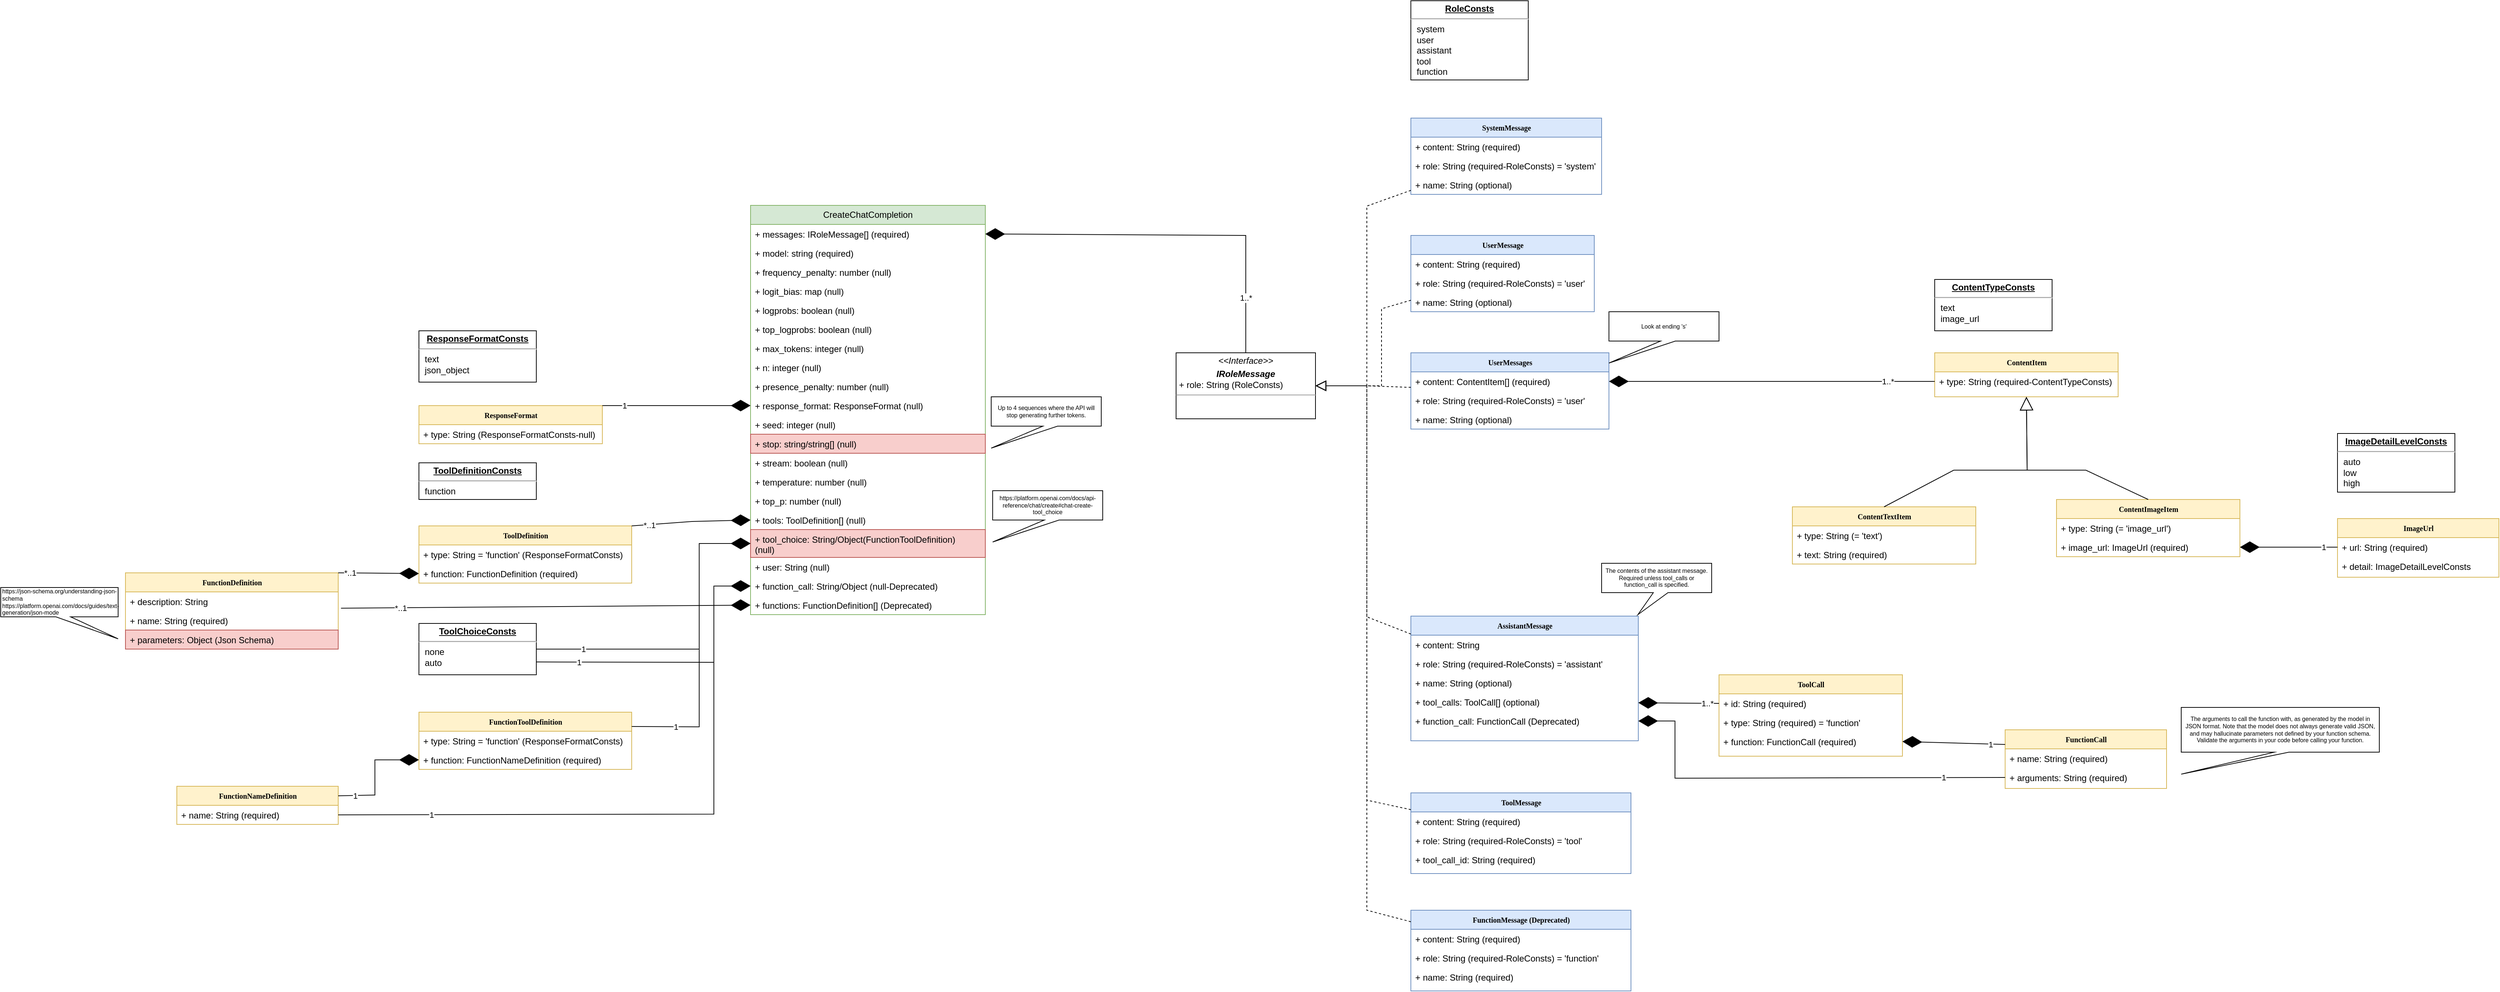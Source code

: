 <mxfile version="22.1.16" type="device" pages="3">
  <diagram name="CreateChatCompletion" id="99q-pxQ9m2GLfF8Dvx6l">
    <mxGraphModel dx="4610" dy="1182" grid="1" gridSize="10" guides="1" tooltips="1" connect="1" arrows="1" fold="1" page="1" pageScale="1" pageWidth="850" pageHeight="1100" background="none" math="0" shadow="0">
      <root>
        <mxCell id="macUM--CYYemxLdbauU2-0" />
        <mxCell id="macUM--CYYemxLdbauU2-1" parent="macUM--CYYemxLdbauU2-0" />
        <mxCell id="macUM--CYYemxLdbauU2-29" value="&lt;b&gt;SystemMessage&lt;/b&gt;" style="swimlane;html=1;fontStyle=0;childLayout=stackLayout;horizontal=1;startSize=26;fillColor=#dae8fc;horizontalStack=0;resizeParent=1;resizeLast=0;collapsible=1;marginBottom=0;swimlaneFillColor=#ffffff;rounded=0;shadow=0;comic=0;labelBackgroundColor=none;strokeWidth=1;fontFamily=Verdana;fontSize=10;align=center;strokeColor=#6c8ebf;" parent="macUM--CYYemxLdbauU2-1" vertex="1">
          <mxGeometry x="40" y="200" width="260" height="104" as="geometry" />
        </mxCell>
        <mxCell id="macUM--CYYemxLdbauU2-30" value="+ content: String (required)" style="text;html=1;strokeColor=none;fillColor=none;align=left;verticalAlign=top;spacingLeft=4;spacingRight=4;whiteSpace=wrap;overflow=hidden;rotatable=0;points=[[0,0.5],[1,0.5]];portConstraint=eastwest;" parent="macUM--CYYemxLdbauU2-29" vertex="1">
          <mxGeometry y="26" width="260" height="26" as="geometry" />
        </mxCell>
        <mxCell id="macUM--CYYemxLdbauU2-31" value="+ role: String (required-RoleConsts) = &#39;system&#39;" style="text;html=1;strokeColor=none;fillColor=none;align=left;verticalAlign=top;spacingLeft=4;spacingRight=4;whiteSpace=wrap;overflow=hidden;rotatable=0;points=[[0,0.5],[1,0.5]];portConstraint=eastwest;" parent="macUM--CYYemxLdbauU2-29" vertex="1">
          <mxGeometry y="52" width="260" height="26" as="geometry" />
        </mxCell>
        <mxCell id="3geflhJWj7E582BVkJ4H-1" value="+ name: String (optional)" style="text;html=1;strokeColor=none;fillColor=none;align=left;verticalAlign=top;spacingLeft=4;spacingRight=4;whiteSpace=wrap;overflow=hidden;rotatable=0;points=[[0,0.5],[1,0.5]];portConstraint=eastwest;" parent="macUM--CYYemxLdbauU2-29" vertex="1">
          <mxGeometry y="78" width="260" height="26" as="geometry" />
        </mxCell>
        <mxCell id="3geflhJWj7E582BVkJ4H-0" value="&lt;p style=&quot;margin:0px;margin-top:4px;text-align:center;text-decoration:underline;&quot;&gt;&lt;b&gt;RoleConsts&lt;/b&gt;&lt;/p&gt;&lt;hr&gt;&lt;p style=&quot;margin:0px;margin-left:8px;&quot;&gt;system&lt;br&gt;user&lt;br&gt;assistant&lt;/p&gt;&lt;p style=&quot;margin:0px;margin-left:8px;&quot;&gt;tool&lt;br&gt;&lt;/p&gt;&lt;p style=&quot;margin:0px;margin-left:8px;&quot;&gt;function&lt;/p&gt;&lt;p style=&quot;margin:0px;margin-left:8px;&quot;&gt;&lt;br&gt;&lt;/p&gt;" style="verticalAlign=top;align=left;overflow=fill;fontSize=12;fontFamily=Helvetica;html=1;whiteSpace=wrap;" parent="macUM--CYYemxLdbauU2-1" vertex="1">
          <mxGeometry x="40" y="40" width="160" height="108" as="geometry" />
        </mxCell>
        <mxCell id="3geflhJWj7E582BVkJ4H-2" value="&lt;b&gt;UserMessage&lt;/b&gt;" style="swimlane;html=1;fontStyle=0;childLayout=stackLayout;horizontal=1;startSize=26;fillColor=#dae8fc;horizontalStack=0;resizeParent=1;resizeLast=0;collapsible=1;marginBottom=0;swimlaneFillColor=#ffffff;rounded=0;shadow=0;comic=0;labelBackgroundColor=none;strokeWidth=1;fontFamily=Verdana;fontSize=10;align=center;strokeColor=#6c8ebf;" parent="macUM--CYYemxLdbauU2-1" vertex="1">
          <mxGeometry x="40" y="360" width="250" height="104" as="geometry" />
        </mxCell>
        <mxCell id="3geflhJWj7E582BVkJ4H-3" value="+ content: String (required)" style="text;html=1;strokeColor=none;fillColor=none;align=left;verticalAlign=top;spacingLeft=4;spacingRight=4;whiteSpace=wrap;overflow=hidden;rotatable=0;points=[[0,0.5],[1,0.5]];portConstraint=eastwest;" parent="3geflhJWj7E582BVkJ4H-2" vertex="1">
          <mxGeometry y="26" width="250" height="26" as="geometry" />
        </mxCell>
        <mxCell id="3geflhJWj7E582BVkJ4H-4" value="+ role: String (required-RoleConsts) = &#39;user&#39;" style="text;html=1;strokeColor=none;fillColor=none;align=left;verticalAlign=top;spacingLeft=4;spacingRight=4;whiteSpace=wrap;overflow=hidden;rotatable=0;points=[[0,0.5],[1,0.5]];portConstraint=eastwest;" parent="3geflhJWj7E582BVkJ4H-2" vertex="1">
          <mxGeometry y="52" width="250" height="26" as="geometry" />
        </mxCell>
        <mxCell id="3geflhJWj7E582BVkJ4H-5" value="+ name: String (optional)" style="text;html=1;strokeColor=none;fillColor=none;align=left;verticalAlign=top;spacingLeft=4;spacingRight=4;whiteSpace=wrap;overflow=hidden;rotatable=0;points=[[0,0.5],[1,0.5]];portConstraint=eastwest;" parent="3geflhJWj7E582BVkJ4H-2" vertex="1">
          <mxGeometry y="78" width="250" height="26" as="geometry" />
        </mxCell>
        <mxCell id="3geflhJWj7E582BVkJ4H-6" value="&lt;b&gt;UserMessages&lt;/b&gt;" style="swimlane;html=1;fontStyle=0;childLayout=stackLayout;horizontal=1;startSize=26;fillColor=#dae8fc;horizontalStack=0;resizeParent=1;resizeLast=0;collapsible=1;marginBottom=0;swimlaneFillColor=#ffffff;rounded=0;shadow=0;comic=0;labelBackgroundColor=none;strokeWidth=1;fontFamily=Verdana;fontSize=10;align=center;strokeColor=#6c8ebf;" parent="macUM--CYYemxLdbauU2-1" vertex="1">
          <mxGeometry x="40" y="520" width="270" height="104" as="geometry" />
        </mxCell>
        <mxCell id="3geflhJWj7E582BVkJ4H-7" value="+ content: ContentItem[] (required)" style="text;html=1;strokeColor=none;fillColor=none;align=left;verticalAlign=top;spacingLeft=4;spacingRight=4;whiteSpace=wrap;overflow=hidden;rotatable=0;points=[[0,0.5],[1,0.5]];portConstraint=eastwest;" parent="3geflhJWj7E582BVkJ4H-6" vertex="1">
          <mxGeometry y="26" width="270" height="26" as="geometry" />
        </mxCell>
        <mxCell id="3geflhJWj7E582BVkJ4H-8" value="+ role: String (required-RoleConsts) = &#39;user&#39;" style="text;html=1;strokeColor=none;fillColor=none;align=left;verticalAlign=top;spacingLeft=4;spacingRight=4;whiteSpace=wrap;overflow=hidden;rotatable=0;points=[[0,0.5],[1,0.5]];portConstraint=eastwest;" parent="3geflhJWj7E582BVkJ4H-6" vertex="1">
          <mxGeometry y="52" width="270" height="26" as="geometry" />
        </mxCell>
        <mxCell id="3geflhJWj7E582BVkJ4H-30" value="+ name: String (optional)" style="text;html=1;strokeColor=none;fillColor=none;align=left;verticalAlign=top;spacingLeft=4;spacingRight=4;whiteSpace=wrap;overflow=hidden;rotatable=0;points=[[0,0.5],[1,0.5]];portConstraint=eastwest;" parent="3geflhJWj7E582BVkJ4H-6" vertex="1">
          <mxGeometry y="78" width="270" height="26" as="geometry" />
        </mxCell>
        <mxCell id="3geflhJWj7E582BVkJ4H-10" value="&lt;p style=&quot;margin:0px;margin-top:4px;text-align:center;text-decoration:underline;&quot;&gt;&lt;b&gt;ContentTypeConsts&lt;/b&gt;&lt;/p&gt;&lt;hr&gt;&lt;p style=&quot;margin:0px;margin-left:8px;&quot;&gt;text&lt;br&gt;image_url&lt;br&gt;&lt;/p&gt;&lt;p style=&quot;margin:0px;margin-left:8px;&quot;&gt;&lt;br&gt;&lt;/p&gt;" style="verticalAlign=top;align=left;overflow=fill;fontSize=12;fontFamily=Helvetica;html=1;whiteSpace=wrap;" parent="macUM--CYYemxLdbauU2-1" vertex="1">
          <mxGeometry x="754" y="420" width="160" height="70" as="geometry" />
        </mxCell>
        <mxCell id="3geflhJWj7E582BVkJ4H-11" value="&lt;b&gt;ContentItem&lt;/b&gt;" style="swimlane;html=1;fontStyle=0;childLayout=stackLayout;horizontal=1;startSize=26;fillColor=#fff2cc;horizontalStack=0;resizeParent=1;resizeLast=0;collapsible=1;marginBottom=0;swimlaneFillColor=#ffffff;rounded=0;shadow=0;comic=0;labelBackgroundColor=none;strokeWidth=1;fontFamily=Verdana;fontSize=10;align=center;strokeColor=#d6b656;" parent="macUM--CYYemxLdbauU2-1" vertex="1">
          <mxGeometry x="754" y="520" width="250" height="60" as="geometry" />
        </mxCell>
        <mxCell id="3geflhJWj7E582BVkJ4H-12" value="+ type: String (required-ContentTypeConsts)" style="text;html=1;strokeColor=none;fillColor=none;align=left;verticalAlign=top;spacingLeft=4;spacingRight=4;whiteSpace=wrap;overflow=hidden;rotatable=0;points=[[0,0.5],[1,0.5]];portConstraint=eastwest;" parent="3geflhJWj7E582BVkJ4H-11" vertex="1">
          <mxGeometry y="26" width="250" height="26" as="geometry" />
        </mxCell>
        <mxCell id="3geflhJWj7E582BVkJ4H-14" value="&lt;b&gt;ContentTextItem&lt;/b&gt;" style="swimlane;html=1;fontStyle=0;childLayout=stackLayout;horizontal=1;startSize=26;fillColor=#fff2cc;horizontalStack=0;resizeParent=1;resizeLast=0;collapsible=1;marginBottom=0;swimlaneFillColor=#ffffff;rounded=0;shadow=0;comic=0;labelBackgroundColor=none;strokeWidth=1;fontFamily=Verdana;fontSize=10;align=center;strokeColor=#d6b656;" parent="macUM--CYYemxLdbauU2-1" vertex="1">
          <mxGeometry x="560" y="730" width="250" height="78" as="geometry" />
        </mxCell>
        <mxCell id="3geflhJWj7E582BVkJ4H-15" value="+ type: String (= &#39;text&#39;)" style="text;html=1;strokeColor=none;fillColor=none;align=left;verticalAlign=top;spacingLeft=4;spacingRight=4;whiteSpace=wrap;overflow=hidden;rotatable=0;points=[[0,0.5],[1,0.5]];portConstraint=eastwest;" parent="3geflhJWj7E582BVkJ4H-14" vertex="1">
          <mxGeometry y="26" width="250" height="26" as="geometry" />
        </mxCell>
        <mxCell id="3geflhJWj7E582BVkJ4H-16" value="+ text: String (required)" style="text;html=1;strokeColor=none;fillColor=none;align=left;verticalAlign=top;spacingLeft=4;spacingRight=4;whiteSpace=wrap;overflow=hidden;rotatable=0;points=[[0,0.5],[1,0.5]];portConstraint=eastwest;" parent="3geflhJWj7E582BVkJ4H-14" vertex="1">
          <mxGeometry y="52" width="250" height="26" as="geometry" />
        </mxCell>
        <mxCell id="3geflhJWj7E582BVkJ4H-17" value="&lt;b&gt;ContentImageItem&lt;/b&gt;" style="swimlane;html=1;fontStyle=0;childLayout=stackLayout;horizontal=1;startSize=26;fillColor=#fff2cc;horizontalStack=0;resizeParent=1;resizeLast=0;collapsible=1;marginBottom=0;swimlaneFillColor=#ffffff;rounded=0;shadow=0;comic=0;labelBackgroundColor=none;strokeWidth=1;fontFamily=Verdana;fontSize=10;align=center;strokeColor=#d6b656;" parent="macUM--CYYemxLdbauU2-1" vertex="1">
          <mxGeometry x="920" y="720" width="250" height="78" as="geometry" />
        </mxCell>
        <mxCell id="3geflhJWj7E582BVkJ4H-18" value="+ type: String (= &#39;image_url&#39;)" style="text;html=1;strokeColor=none;fillColor=none;align=left;verticalAlign=top;spacingLeft=4;spacingRight=4;whiteSpace=wrap;overflow=hidden;rotatable=0;points=[[0,0.5],[1,0.5]];portConstraint=eastwest;" parent="3geflhJWj7E582BVkJ4H-17" vertex="1">
          <mxGeometry y="26" width="250" height="26" as="geometry" />
        </mxCell>
        <mxCell id="3geflhJWj7E582BVkJ4H-19" value="+ image_url: ImageUrl (required)" style="text;html=1;strokeColor=none;fillColor=none;align=left;verticalAlign=top;spacingLeft=4;spacingRight=4;whiteSpace=wrap;overflow=hidden;rotatable=0;points=[[0,0.5],[1,0.5]];portConstraint=eastwest;" parent="3geflhJWj7E582BVkJ4H-17" vertex="1">
          <mxGeometry y="52" width="250" height="26" as="geometry" />
        </mxCell>
        <mxCell id="3geflhJWj7E582BVkJ4H-20" value="" style="endArrow=diamondThin;endFill=1;endSize=24;html=1;rounded=0;exitX=0;exitY=0.5;exitDx=0;exitDy=0;entryX=1;entryY=0.5;entryDx=0;entryDy=0;" parent="macUM--CYYemxLdbauU2-1" source="3geflhJWj7E582BVkJ4H-12" target="3geflhJWj7E582BVkJ4H-7" edge="1">
          <mxGeometry width="160" relative="1" as="geometry">
            <mxPoint x="410" y="730" as="sourcePoint" />
            <mxPoint x="570" y="730" as="targetPoint" />
          </mxGeometry>
        </mxCell>
        <mxCell id="3geflhJWj7E582BVkJ4H-21" value="1..*" style="edgeLabel;html=1;align=center;verticalAlign=middle;resizable=0;points=[];" parent="3geflhJWj7E582BVkJ4H-20" vertex="1" connectable="0">
          <mxGeometry x="-0.709" relative="1" as="geometry">
            <mxPoint as="offset" />
          </mxGeometry>
        </mxCell>
        <mxCell id="3geflhJWj7E582BVkJ4H-22" value="" style="endArrow=block;endSize=16;endFill=0;html=1;entryX=0.5;entryY=1;entryDx=0;entryDy=0;exitX=0.5;exitY=0;exitDx=0;exitDy=0;rounded=0;jumpStyle=none;" parent="macUM--CYYemxLdbauU2-1" source="3geflhJWj7E582BVkJ4H-14" target="3geflhJWj7E582BVkJ4H-11" edge="1">
          <mxGeometry width="160" relative="1" as="geometry">
            <mxPoint x="200" y="790" as="sourcePoint" />
            <mxPoint x="360" y="790" as="targetPoint" />
            <Array as="points">
              <mxPoint x="780" y="680" />
              <mxPoint x="880" y="680" />
            </Array>
          </mxGeometry>
        </mxCell>
        <mxCell id="3geflhJWj7E582BVkJ4H-23" value="" style="endArrow=block;endSize=16;endFill=0;html=1;exitX=0.5;exitY=0;exitDx=0;exitDy=0;rounded=0;jumpStyle=none;entryX=0.5;entryY=1;entryDx=0;entryDy=0;" parent="macUM--CYYemxLdbauU2-1" source="3geflhJWj7E582BVkJ4H-17" target="3geflhJWj7E582BVkJ4H-11" edge="1">
          <mxGeometry width="160" relative="1" as="geometry">
            <mxPoint x="1045" y="798" as="sourcePoint" />
            <mxPoint x="879.25" y="654.654" as="targetPoint" />
            <Array as="points">
              <mxPoint x="960" y="680" />
              <mxPoint x="880" y="680" />
            </Array>
          </mxGeometry>
        </mxCell>
        <mxCell id="3geflhJWj7E582BVkJ4H-24" value="&lt;b&gt;ImageUrl&lt;/b&gt;" style="swimlane;html=1;fontStyle=0;childLayout=stackLayout;horizontal=1;startSize=26;fillColor=#fff2cc;horizontalStack=0;resizeParent=1;resizeLast=0;collapsible=1;marginBottom=0;swimlaneFillColor=#ffffff;rounded=0;shadow=0;comic=0;labelBackgroundColor=none;strokeWidth=1;fontFamily=Verdana;fontSize=10;align=center;strokeColor=#d6b656;" parent="macUM--CYYemxLdbauU2-1" vertex="1">
          <mxGeometry x="1303" y="746" width="220" height="80" as="geometry" />
        </mxCell>
        <mxCell id="3geflhJWj7E582BVkJ4H-25" value="+ url: String (required)" style="text;html=1;strokeColor=none;fillColor=none;align=left;verticalAlign=top;spacingLeft=4;spacingRight=4;whiteSpace=wrap;overflow=hidden;rotatable=0;points=[[0,0.5],[1,0.5]];portConstraint=eastwest;" parent="3geflhJWj7E582BVkJ4H-24" vertex="1">
          <mxGeometry y="26" width="220" height="26" as="geometry" />
        </mxCell>
        <mxCell id="3geflhJWj7E582BVkJ4H-26" value="+ detail: ImageDetailLevelConsts" style="text;html=1;strokeColor=none;fillColor=none;align=left;verticalAlign=top;spacingLeft=4;spacingRight=4;whiteSpace=wrap;overflow=hidden;rotatable=0;points=[[0,0.5],[1,0.5]];portConstraint=eastwest;" parent="3geflhJWj7E582BVkJ4H-24" vertex="1">
          <mxGeometry y="52" width="220" height="26" as="geometry" />
        </mxCell>
        <mxCell id="3geflhJWj7E582BVkJ4H-27" value="" style="endArrow=diamondThin;endFill=1;endSize=24;html=1;rounded=0;exitX=0;exitY=0.5;exitDx=0;exitDy=0;entryX=1;entryY=0.5;entryDx=0;entryDy=0;" parent="macUM--CYYemxLdbauU2-1" source="3geflhJWj7E582BVkJ4H-25" target="3geflhJWj7E582BVkJ4H-19" edge="1">
          <mxGeometry width="160" relative="1" as="geometry">
            <mxPoint x="1414" y="750" as="sourcePoint" />
            <mxPoint x="1200" y="750" as="targetPoint" />
          </mxGeometry>
        </mxCell>
        <mxCell id="3geflhJWj7E582BVkJ4H-28" value="1" style="edgeLabel;html=1;align=center;verticalAlign=middle;resizable=0;points=[];" parent="3geflhJWj7E582BVkJ4H-27" vertex="1" connectable="0">
          <mxGeometry x="-0.709" relative="1" as="geometry">
            <mxPoint as="offset" />
          </mxGeometry>
        </mxCell>
        <mxCell id="3geflhJWj7E582BVkJ4H-29" value="&lt;p style=&quot;margin:0px;margin-top:4px;text-align:center;text-decoration:underline;&quot;&gt;&lt;b&gt;ImageDetailLevelConsts&lt;/b&gt;&lt;/p&gt;&lt;hr&gt;&lt;p style=&quot;margin:0px;margin-left:8px;&quot;&gt;auto&lt;br&gt;low&lt;br&gt;&lt;/p&gt;&lt;p style=&quot;margin:0px;margin-left:8px;&quot;&gt;high&lt;/p&gt;&lt;p style=&quot;margin:0px;margin-left:8px;&quot;&gt;&lt;br&gt;&lt;/p&gt;" style="verticalAlign=top;align=left;overflow=fill;fontSize=12;fontFamily=Helvetica;html=1;whiteSpace=wrap;" parent="macUM--CYYemxLdbauU2-1" vertex="1">
          <mxGeometry x="1303" y="630" width="160" height="80" as="geometry" />
        </mxCell>
        <mxCell id="3geflhJWj7E582BVkJ4H-31" value="&lt;b&gt;AssistantMessage&lt;/b&gt;" style="swimlane;html=1;fontStyle=0;childLayout=stackLayout;horizontal=1;startSize=26;fillColor=#dae8fc;horizontalStack=0;resizeParent=1;resizeLast=0;collapsible=1;marginBottom=0;swimlaneFillColor=#ffffff;rounded=0;shadow=0;comic=0;labelBackgroundColor=none;strokeWidth=1;fontFamily=Verdana;fontSize=10;align=center;strokeColor=#6c8ebf;" parent="macUM--CYYemxLdbauU2-1" vertex="1">
          <mxGeometry x="40" y="879" width="310" height="170" as="geometry" />
        </mxCell>
        <mxCell id="3geflhJWj7E582BVkJ4H-32" value="+ content: String" style="text;html=1;strokeColor=none;fillColor=none;align=left;verticalAlign=top;spacingLeft=4;spacingRight=4;whiteSpace=wrap;overflow=hidden;rotatable=0;points=[[0,0.5],[1,0.5]];portConstraint=eastwest;" parent="3geflhJWj7E582BVkJ4H-31" vertex="1">
          <mxGeometry y="26" width="310" height="26" as="geometry" />
        </mxCell>
        <mxCell id="3geflhJWj7E582BVkJ4H-33" value="+ role: String (required-RoleConsts) = &#39;assistant&#39;" style="text;html=1;strokeColor=none;fillColor=none;align=left;verticalAlign=top;spacingLeft=4;spacingRight=4;whiteSpace=wrap;overflow=hidden;rotatable=0;points=[[0,0.5],[1,0.5]];portConstraint=eastwest;" parent="3geflhJWj7E582BVkJ4H-31" vertex="1">
          <mxGeometry y="52" width="310" height="26" as="geometry" />
        </mxCell>
        <mxCell id="3geflhJWj7E582BVkJ4H-34" value="+ name: String (optional)" style="text;html=1;strokeColor=none;fillColor=none;align=left;verticalAlign=top;spacingLeft=4;spacingRight=4;whiteSpace=wrap;overflow=hidden;rotatable=0;points=[[0,0.5],[1,0.5]];portConstraint=eastwest;" parent="3geflhJWj7E582BVkJ4H-31" vertex="1">
          <mxGeometry y="78" width="310" height="26" as="geometry" />
        </mxCell>
        <mxCell id="3geflhJWj7E582BVkJ4H-36" value="+ tool_calls: ToolCall[] (optional)" style="text;html=1;strokeColor=none;fillColor=none;align=left;verticalAlign=top;spacingLeft=4;spacingRight=4;whiteSpace=wrap;overflow=hidden;rotatable=0;points=[[0,0.5],[1,0.5]];portConstraint=eastwest;" parent="3geflhJWj7E582BVkJ4H-31" vertex="1">
          <mxGeometry y="104" width="310" height="26" as="geometry" />
        </mxCell>
        <mxCell id="3geflhJWj7E582BVkJ4H-50" value="+ function_call: FunctionCall (Deprecated)" style="text;html=1;strokeColor=none;fillColor=none;align=left;verticalAlign=top;spacingLeft=4;spacingRight=4;whiteSpace=wrap;overflow=hidden;rotatable=0;points=[[0,0.5],[1,0.5]];portConstraint=eastwest;" parent="3geflhJWj7E582BVkJ4H-31" vertex="1">
          <mxGeometry y="130" width="310" height="26" as="geometry" />
        </mxCell>
        <mxCell id="3geflhJWj7E582BVkJ4H-35" value="The contents of the assistant message. Required unless tool_calls or function_call is specified." style="shape=callout;whiteSpace=wrap;html=1;perimeter=calloutPerimeter;fontSize=8;size=30;position=0.47;position2=0.33;" parent="macUM--CYYemxLdbauU2-1" vertex="1">
          <mxGeometry x="300" y="807" width="150" height="70" as="geometry" />
        </mxCell>
        <mxCell id="3geflhJWj7E582BVkJ4H-37" value="&lt;b&gt;ToolCall&lt;/b&gt;" style="swimlane;html=1;fontStyle=0;childLayout=stackLayout;horizontal=1;startSize=26;fillColor=#fff2cc;horizontalStack=0;resizeParent=1;resizeLast=0;collapsible=1;marginBottom=0;swimlaneFillColor=#ffffff;rounded=0;shadow=0;comic=0;labelBackgroundColor=none;strokeWidth=1;fontFamily=Verdana;fontSize=10;align=center;strokeColor=#d6b656;" parent="macUM--CYYemxLdbauU2-1" vertex="1">
          <mxGeometry x="460" y="959" width="250" height="111" as="geometry" />
        </mxCell>
        <mxCell id="3geflhJWj7E582BVkJ4H-38" value="+ id: String (required)" style="text;html=1;strokeColor=none;fillColor=none;align=left;verticalAlign=top;spacingLeft=4;spacingRight=4;whiteSpace=wrap;overflow=hidden;rotatable=0;points=[[0,0.5],[1,0.5]];portConstraint=eastwest;" parent="3geflhJWj7E582BVkJ4H-37" vertex="1">
          <mxGeometry y="26" width="250" height="26" as="geometry" />
        </mxCell>
        <mxCell id="3geflhJWj7E582BVkJ4H-41" value="+ type: String (required) = &#39;function&#39;" style="text;html=1;strokeColor=none;fillColor=none;align=left;verticalAlign=top;spacingLeft=4;spacingRight=4;whiteSpace=wrap;overflow=hidden;rotatable=0;points=[[0,0.5],[1,0.5]];portConstraint=eastwest;" parent="3geflhJWj7E582BVkJ4H-37" vertex="1">
          <mxGeometry y="52" width="250" height="26" as="geometry" />
        </mxCell>
        <mxCell id="3geflhJWj7E582BVkJ4H-42" value="+ function: FunctionCall (required)" style="text;html=1;strokeColor=none;fillColor=none;align=left;verticalAlign=top;spacingLeft=4;spacingRight=4;whiteSpace=wrap;overflow=hidden;rotatable=0;points=[[0,0.5],[1,0.5]];portConstraint=eastwest;" parent="3geflhJWj7E582BVkJ4H-37" vertex="1">
          <mxGeometry y="78" width="250" height="26" as="geometry" />
        </mxCell>
        <mxCell id="3geflhJWj7E582BVkJ4H-39" value="" style="endArrow=diamondThin;endFill=1;endSize=24;html=1;rounded=0;exitX=0;exitY=0.5;exitDx=0;exitDy=0;" parent="macUM--CYYemxLdbauU2-1" source="3geflhJWj7E582BVkJ4H-38" target="3geflhJWj7E582BVkJ4H-36" edge="1">
          <mxGeometry width="160" relative="1" as="geometry">
            <mxPoint x="494" y="990" as="sourcePoint" />
            <mxPoint x="280" y="990" as="targetPoint" />
          </mxGeometry>
        </mxCell>
        <mxCell id="3geflhJWj7E582BVkJ4H-40" value="1..*" style="edgeLabel;html=1;align=center;verticalAlign=middle;resizable=0;points=[];" parent="3geflhJWj7E582BVkJ4H-39" vertex="1" connectable="0">
          <mxGeometry x="-0.709" relative="1" as="geometry">
            <mxPoint as="offset" />
          </mxGeometry>
        </mxCell>
        <mxCell id="3geflhJWj7E582BVkJ4H-43" value="&lt;b&gt;FunctionCall&lt;/b&gt;" style="swimlane;html=1;fontStyle=0;childLayout=stackLayout;horizontal=1;startSize=26;fillColor=#fff2cc;horizontalStack=0;resizeParent=1;resizeLast=0;collapsible=1;marginBottom=0;swimlaneFillColor=#ffffff;rounded=0;shadow=0;comic=0;labelBackgroundColor=none;strokeWidth=1;fontFamily=Verdana;fontSize=10;align=center;strokeColor=#d6b656;" parent="macUM--CYYemxLdbauU2-1" vertex="1">
          <mxGeometry x="850" y="1034" width="220" height="80" as="geometry" />
        </mxCell>
        <mxCell id="3geflhJWj7E582BVkJ4H-44" value="+ name: String (required)" style="text;html=1;strokeColor=none;fillColor=none;align=left;verticalAlign=top;spacingLeft=4;spacingRight=4;whiteSpace=wrap;overflow=hidden;rotatable=0;points=[[0,0.5],[1,0.5]];portConstraint=eastwest;" parent="3geflhJWj7E582BVkJ4H-43" vertex="1">
          <mxGeometry y="26" width="220" height="26" as="geometry" />
        </mxCell>
        <mxCell id="3geflhJWj7E582BVkJ4H-45" value="+ arguments: String (required)" style="text;html=1;strokeColor=none;fillColor=none;align=left;verticalAlign=top;spacingLeft=4;spacingRight=4;whiteSpace=wrap;overflow=hidden;rotatable=0;points=[[0,0.5],[1,0.5]];portConstraint=eastwest;" parent="3geflhJWj7E582BVkJ4H-43" vertex="1">
          <mxGeometry y="52" width="220" height="26" as="geometry" />
        </mxCell>
        <mxCell id="3geflhJWj7E582BVkJ4H-46" value="The arguments to call the function with, as generated by the model in JSON format. Note that the model does not always generate valid JSON, and may hallucinate parameters not defined by your function schema. Validate the arguments in your code before calling your function." style="shape=callout;whiteSpace=wrap;html=1;perimeter=calloutPerimeter;fontSize=8;size=30;position=0.47;position2=0;" parent="macUM--CYYemxLdbauU2-1" vertex="1">
          <mxGeometry x="1090" y="1003.5" width="270" height="91" as="geometry" />
        </mxCell>
        <mxCell id="3geflhJWj7E582BVkJ4H-47" value="" style="endArrow=diamondThin;endFill=1;endSize=24;html=1;rounded=0;exitX=0;exitY=0.25;exitDx=0;exitDy=0;entryX=1;entryY=0.5;entryDx=0;entryDy=0;" parent="macUM--CYYemxLdbauU2-1" source="3geflhJWj7E582BVkJ4H-43" target="3geflhJWj7E582BVkJ4H-42" edge="1">
          <mxGeometry width="160" relative="1" as="geometry">
            <mxPoint x="1313" y="795" as="sourcePoint" />
            <mxPoint x="720" y="1050" as="targetPoint" />
          </mxGeometry>
        </mxCell>
        <mxCell id="3geflhJWj7E582BVkJ4H-48" value="1" style="edgeLabel;html=1;align=center;verticalAlign=middle;resizable=0;points=[];" parent="3geflhJWj7E582BVkJ4H-47" vertex="1" connectable="0">
          <mxGeometry x="-0.709" relative="1" as="geometry">
            <mxPoint as="offset" />
          </mxGeometry>
        </mxCell>
        <mxCell id="3geflhJWj7E582BVkJ4H-51" value="&lt;b&gt;ToolMessage&lt;/b&gt;" style="swimlane;html=1;fontStyle=0;childLayout=stackLayout;horizontal=1;startSize=26;fillColor=#dae8fc;horizontalStack=0;resizeParent=1;resizeLast=0;collapsible=1;marginBottom=0;swimlaneFillColor=#ffffff;rounded=0;shadow=0;comic=0;labelBackgroundColor=none;strokeWidth=1;fontFamily=Verdana;fontSize=10;align=center;strokeColor=#6c8ebf;" parent="macUM--CYYemxLdbauU2-1" vertex="1">
          <mxGeometry x="40" y="1120" width="300" height="110" as="geometry" />
        </mxCell>
        <mxCell id="3geflhJWj7E582BVkJ4H-52" value="+ content: String (required)" style="text;html=1;strokeColor=none;fillColor=none;align=left;verticalAlign=top;spacingLeft=4;spacingRight=4;whiteSpace=wrap;overflow=hidden;rotatable=0;points=[[0,0.5],[1,0.5]];portConstraint=eastwest;" parent="3geflhJWj7E582BVkJ4H-51" vertex="1">
          <mxGeometry y="26" width="300" height="26" as="geometry" />
        </mxCell>
        <mxCell id="3geflhJWj7E582BVkJ4H-53" value="+ role: String (required-RoleConsts) = &#39;tool&#39;" style="text;html=1;strokeColor=none;fillColor=none;align=left;verticalAlign=top;spacingLeft=4;spacingRight=4;whiteSpace=wrap;overflow=hidden;rotatable=0;points=[[0,0.5],[1,0.5]];portConstraint=eastwest;" parent="3geflhJWj7E582BVkJ4H-51" vertex="1">
          <mxGeometry y="52" width="300" height="26" as="geometry" />
        </mxCell>
        <mxCell id="3geflhJWj7E582BVkJ4H-54" value="+ tool_call_id: String (required)" style="text;html=1;strokeColor=none;fillColor=none;align=left;verticalAlign=top;spacingLeft=4;spacingRight=4;whiteSpace=wrap;overflow=hidden;rotatable=0;points=[[0,0.5],[1,0.5]];portConstraint=eastwest;" parent="3geflhJWj7E582BVkJ4H-51" vertex="1">
          <mxGeometry y="78" width="300" height="26" as="geometry" />
        </mxCell>
        <mxCell id="3geflhJWj7E582BVkJ4H-57" value="&lt;b&gt;FunctionMessage (Deprecated)&lt;/b&gt;" style="swimlane;html=1;fontStyle=0;childLayout=stackLayout;horizontal=1;startSize=26;fillColor=#dae8fc;horizontalStack=0;resizeParent=1;resizeLast=0;collapsible=1;marginBottom=0;swimlaneFillColor=#ffffff;rounded=0;shadow=0;comic=0;labelBackgroundColor=none;strokeWidth=1;fontFamily=Verdana;fontSize=10;align=center;strokeColor=#6c8ebf;" parent="macUM--CYYemxLdbauU2-1" vertex="1">
          <mxGeometry x="40" y="1280" width="300" height="110" as="geometry" />
        </mxCell>
        <mxCell id="3geflhJWj7E582BVkJ4H-58" value="+ content: String (required)" style="text;html=1;strokeColor=none;fillColor=none;align=left;verticalAlign=top;spacingLeft=4;spacingRight=4;whiteSpace=wrap;overflow=hidden;rotatable=0;points=[[0,0.5],[1,0.5]];portConstraint=eastwest;" parent="3geflhJWj7E582BVkJ4H-57" vertex="1">
          <mxGeometry y="26" width="300" height="26" as="geometry" />
        </mxCell>
        <mxCell id="3geflhJWj7E582BVkJ4H-59" value="+ role: String (required-RoleConsts) = &#39;function&#39;" style="text;html=1;strokeColor=none;fillColor=none;align=left;verticalAlign=top;spacingLeft=4;spacingRight=4;whiteSpace=wrap;overflow=hidden;rotatable=0;points=[[0,0.5],[1,0.5]];portConstraint=eastwest;" parent="3geflhJWj7E582BVkJ4H-57" vertex="1">
          <mxGeometry y="52" width="300" height="26" as="geometry" />
        </mxCell>
        <mxCell id="3geflhJWj7E582BVkJ4H-60" value="+ name: String (required)" style="text;html=1;strokeColor=none;fillColor=none;align=left;verticalAlign=top;spacingLeft=4;spacingRight=4;whiteSpace=wrap;overflow=hidden;rotatable=0;points=[[0,0.5],[1,0.5]];portConstraint=eastwest;" parent="3geflhJWj7E582BVkJ4H-57" vertex="1">
          <mxGeometry y="78" width="300" height="26" as="geometry" />
        </mxCell>
        <mxCell id="gY5E0V8w4UA9Bx2cgzDV-5" value="&lt;p style=&quot;margin:0px;margin-top:4px;text-align:center;&quot;&gt;&lt;i&gt;&amp;lt;&amp;lt;Interface&amp;gt;&amp;gt;&lt;/i&gt;&lt;br&gt;&lt;/p&gt;&lt;p style=&quot;margin:0px;margin-top:4px;text-align:center;&quot;&gt;&lt;i&gt;&lt;b&gt;IRoleMessage&lt;/b&gt;&lt;/i&gt;&lt;/p&gt;&lt;p style=&quot;margin:0px;margin-left:4px;&quot;&gt;+ role: String (RoleConsts)&lt;br&gt;&lt;/p&gt;&lt;hr size=&quot;1&quot;&gt;&lt;p style=&quot;margin:0px;margin-left:4px;&quot;&gt;&lt;br&gt;&lt;/p&gt;" style="verticalAlign=top;align=left;overflow=fill;fontSize=12;fontFamily=Helvetica;html=1;whiteSpace=wrap;" parent="macUM--CYYemxLdbauU2-1" vertex="1">
          <mxGeometry x="-280" y="520" width="190" height="90" as="geometry" />
        </mxCell>
        <mxCell id="gY5E0V8w4UA9Bx2cgzDV-8" value="" style="endArrow=block;dashed=1;endFill=0;endSize=12;html=1;rounded=0;entryX=1;entryY=0.5;entryDx=0;entryDy=0;" parent="macUM--CYYemxLdbauU2-1" source="macUM--CYYemxLdbauU2-29" target="gY5E0V8w4UA9Bx2cgzDV-5" edge="1">
          <mxGeometry width="160" relative="1" as="geometry">
            <mxPoint x="-110" y="750" as="sourcePoint" />
            <mxPoint x="50" y="750" as="targetPoint" />
            <Array as="points">
              <mxPoint x="-20" y="320" />
              <mxPoint x="-20" y="565" />
            </Array>
          </mxGeometry>
        </mxCell>
        <mxCell id="gY5E0V8w4UA9Bx2cgzDV-9" value="" style="endArrow=block;dashed=1;endFill=0;endSize=12;html=1;rounded=0;entryX=1;entryY=0.5;entryDx=0;entryDy=0;" parent="macUM--CYYemxLdbauU2-1" source="3geflhJWj7E582BVkJ4H-2" target="gY5E0V8w4UA9Bx2cgzDV-5" edge="1">
          <mxGeometry width="160" relative="1" as="geometry">
            <mxPoint x="-180" y="770" as="sourcePoint" />
            <mxPoint x="-20" y="770" as="targetPoint" />
            <Array as="points">
              <mxPoint y="460" />
              <mxPoint y="565" />
            </Array>
          </mxGeometry>
        </mxCell>
        <mxCell id="gY5E0V8w4UA9Bx2cgzDV-10" value="" style="endArrow=block;dashed=1;endFill=0;endSize=12;html=1;rounded=0;entryX=1;entryY=0.5;entryDx=0;entryDy=0;" parent="macUM--CYYemxLdbauU2-1" source="3geflhJWj7E582BVkJ4H-6" target="gY5E0V8w4UA9Bx2cgzDV-5" edge="1">
          <mxGeometry width="160" relative="1" as="geometry">
            <mxPoint x="-170" y="720" as="sourcePoint" />
            <mxPoint x="-10" y="720" as="targetPoint" />
            <Array as="points">
              <mxPoint x="-20" y="565" />
            </Array>
          </mxGeometry>
        </mxCell>
        <mxCell id="gY5E0V8w4UA9Bx2cgzDV-11" value="" style="endArrow=block;dashed=1;endFill=0;endSize=12;html=1;rounded=0;entryX=1;entryY=0.5;entryDx=0;entryDy=0;" parent="macUM--CYYemxLdbauU2-1" source="3geflhJWj7E582BVkJ4H-31" target="gY5E0V8w4UA9Bx2cgzDV-5" edge="1">
          <mxGeometry width="160" relative="1" as="geometry">
            <mxPoint x="-140" y="700" as="sourcePoint" />
            <mxPoint x="20" y="700" as="targetPoint" />
            <Array as="points">
              <mxPoint x="-20" y="880" />
              <mxPoint x="-20" y="565" />
            </Array>
          </mxGeometry>
        </mxCell>
        <mxCell id="gY5E0V8w4UA9Bx2cgzDV-12" value="" style="endArrow=block;dashed=1;endFill=0;endSize=12;html=1;rounded=0;entryX=1;entryY=0.5;entryDx=0;entryDy=0;" parent="macUM--CYYemxLdbauU2-1" source="3geflhJWj7E582BVkJ4H-51" target="gY5E0V8w4UA9Bx2cgzDV-5" edge="1">
          <mxGeometry width="160" relative="1" as="geometry">
            <mxPoint x="-200" y="940" as="sourcePoint" />
            <mxPoint x="-40" y="940" as="targetPoint" />
            <Array as="points">
              <mxPoint x="-20" y="1130" />
              <mxPoint x="-20" y="565" />
            </Array>
          </mxGeometry>
        </mxCell>
        <mxCell id="gY5E0V8w4UA9Bx2cgzDV-13" value="" style="endArrow=block;dashed=1;endFill=0;endSize=12;html=1;rounded=0;entryX=1;entryY=0.5;entryDx=0;entryDy=0;" parent="macUM--CYYemxLdbauU2-1" source="3geflhJWj7E582BVkJ4H-57" target="gY5E0V8w4UA9Bx2cgzDV-5" edge="1">
          <mxGeometry width="160" relative="1" as="geometry">
            <mxPoint x="-250" y="840" as="sourcePoint" />
            <mxPoint x="-90" y="840" as="targetPoint" />
            <Array as="points">
              <mxPoint x="-20" y="1280" />
              <mxPoint x="-20" y="565" />
            </Array>
          </mxGeometry>
        </mxCell>
        <mxCell id="gY5E0V8w4UA9Bx2cgzDV-14" value="Look at ending &#39;s&#39;" style="shape=callout;whiteSpace=wrap;html=1;perimeter=calloutPerimeter;fontSize=8;size=30;position=0.47;position2=0;" parent="macUM--CYYemxLdbauU2-1" vertex="1">
          <mxGeometry x="310" y="464" width="150" height="70" as="geometry" />
        </mxCell>
        <mxCell id="gY5E0V8w4UA9Bx2cgzDV-15" value="CreateChatCompletion" style="swimlane;fontStyle=0;childLayout=stackLayout;horizontal=1;startSize=26;fillColor=#d5e8d4;horizontalStack=0;resizeParent=1;resizeParentMax=0;resizeLast=0;collapsible=1;marginBottom=0;whiteSpace=wrap;html=1;strokeColor=#82b366;" parent="macUM--CYYemxLdbauU2-1" vertex="1">
          <mxGeometry x="-860" y="319" width="320" height="558" as="geometry" />
        </mxCell>
        <mxCell id="gY5E0V8w4UA9Bx2cgzDV-16" value="+ messages: IRoleMessage[] (required)" style="text;strokeColor=none;fillColor=none;align=left;verticalAlign=top;spacingLeft=4;spacingRight=4;overflow=hidden;rotatable=0;points=[[0,0.5],[1,0.5]];portConstraint=eastwest;whiteSpace=wrap;html=1;" parent="gY5E0V8w4UA9Bx2cgzDV-15" vertex="1">
          <mxGeometry y="26" width="320" height="26" as="geometry" />
        </mxCell>
        <mxCell id="gY5E0V8w4UA9Bx2cgzDV-17" value="+ model: string (required)" style="text;strokeColor=none;fillColor=none;align=left;verticalAlign=top;spacingLeft=4;spacingRight=4;overflow=hidden;rotatable=0;points=[[0,0.5],[1,0.5]];portConstraint=eastwest;whiteSpace=wrap;html=1;" parent="gY5E0V8w4UA9Bx2cgzDV-15" vertex="1">
          <mxGeometry y="52" width="320" height="26" as="geometry" />
        </mxCell>
        <mxCell id="gY5E0V8w4UA9Bx2cgzDV-18" value="+ frequency_penalty: number (null)" style="text;strokeColor=none;fillColor=none;align=left;verticalAlign=top;spacingLeft=4;spacingRight=4;overflow=hidden;rotatable=0;points=[[0,0.5],[1,0.5]];portConstraint=eastwest;whiteSpace=wrap;html=1;" parent="gY5E0V8w4UA9Bx2cgzDV-15" vertex="1">
          <mxGeometry y="78" width="320" height="26" as="geometry" />
        </mxCell>
        <mxCell id="gY5E0V8w4UA9Bx2cgzDV-21" value="+ logit_bias: map (null)" style="text;strokeColor=none;fillColor=none;align=left;verticalAlign=top;spacingLeft=4;spacingRight=4;overflow=hidden;rotatable=0;points=[[0,0.5],[1,0.5]];portConstraint=eastwest;whiteSpace=wrap;html=1;" parent="gY5E0V8w4UA9Bx2cgzDV-15" vertex="1">
          <mxGeometry y="104" width="320" height="26" as="geometry" />
        </mxCell>
        <mxCell id="gY5E0V8w4UA9Bx2cgzDV-22" value="+&amp;nbsp;logprobs: boolean (null)" style="text;strokeColor=none;fillColor=none;align=left;verticalAlign=top;spacingLeft=4;spacingRight=4;overflow=hidden;rotatable=0;points=[[0,0.5],[1,0.5]];portConstraint=eastwest;whiteSpace=wrap;html=1;" parent="gY5E0V8w4UA9Bx2cgzDV-15" vertex="1">
          <mxGeometry y="130" width="320" height="26" as="geometry" />
        </mxCell>
        <mxCell id="gY5E0V8w4UA9Bx2cgzDV-23" value="+&amp;nbsp;top_logprobs: boolean (null)" style="text;strokeColor=none;fillColor=none;align=left;verticalAlign=top;spacingLeft=4;spacingRight=4;overflow=hidden;rotatable=0;points=[[0,0.5],[1,0.5]];portConstraint=eastwest;whiteSpace=wrap;html=1;" parent="gY5E0V8w4UA9Bx2cgzDV-15" vertex="1">
          <mxGeometry y="156" width="320" height="26" as="geometry" />
        </mxCell>
        <mxCell id="gY5E0V8w4UA9Bx2cgzDV-24" value="+&amp;nbsp;max_tokens: integer (null)" style="text;strokeColor=none;fillColor=none;align=left;verticalAlign=top;spacingLeft=4;spacingRight=4;overflow=hidden;rotatable=0;points=[[0,0.5],[1,0.5]];portConstraint=eastwest;whiteSpace=wrap;html=1;" parent="gY5E0V8w4UA9Bx2cgzDV-15" vertex="1">
          <mxGeometry y="182" width="320" height="26" as="geometry" />
        </mxCell>
        <mxCell id="gY5E0V8w4UA9Bx2cgzDV-25" value="+&amp;nbsp;n: integer (null)" style="text;strokeColor=none;fillColor=none;align=left;verticalAlign=top;spacingLeft=4;spacingRight=4;overflow=hidden;rotatable=0;points=[[0,0.5],[1,0.5]];portConstraint=eastwest;whiteSpace=wrap;html=1;" parent="gY5E0V8w4UA9Bx2cgzDV-15" vertex="1">
          <mxGeometry y="208" width="320" height="26" as="geometry" />
        </mxCell>
        <mxCell id="gY5E0V8w4UA9Bx2cgzDV-26" value="+&amp;nbsp;presence_penalty: number (null)" style="text;strokeColor=none;fillColor=none;align=left;verticalAlign=top;spacingLeft=4;spacingRight=4;overflow=hidden;rotatable=0;points=[[0,0.5],[1,0.5]];portConstraint=eastwest;whiteSpace=wrap;html=1;" parent="gY5E0V8w4UA9Bx2cgzDV-15" vertex="1">
          <mxGeometry y="234" width="320" height="26" as="geometry" />
        </mxCell>
        <mxCell id="gY5E0V8w4UA9Bx2cgzDV-32" value="+&amp;nbsp;response_format: ResponseFormat (null)" style="text;strokeColor=none;fillColor=none;align=left;verticalAlign=top;spacingLeft=4;spacingRight=4;overflow=hidden;rotatable=0;points=[[0,0.5],[1,0.5]];portConstraint=eastwest;whiteSpace=wrap;html=1;" parent="gY5E0V8w4UA9Bx2cgzDV-15" vertex="1">
          <mxGeometry y="260" width="320" height="26" as="geometry" />
        </mxCell>
        <mxCell id="gY5E0V8w4UA9Bx2cgzDV-33" value="+ seed: integer (null)" style="text;strokeColor=none;fillColor=none;align=left;verticalAlign=top;spacingLeft=4;spacingRight=4;overflow=hidden;rotatable=0;points=[[0,0.5],[1,0.5]];portConstraint=eastwest;whiteSpace=wrap;html=1;" parent="gY5E0V8w4UA9Bx2cgzDV-15" vertex="1">
          <mxGeometry y="286" width="320" height="26" as="geometry" />
        </mxCell>
        <mxCell id="gY5E0V8w4UA9Bx2cgzDV-34" value="+ stop: string/string[] (null)" style="text;strokeColor=#b85450;fillColor=#f8cecc;align=left;verticalAlign=top;spacingLeft=4;spacingRight=4;overflow=hidden;rotatable=0;points=[[0,0.5],[1,0.5]];portConstraint=eastwest;whiteSpace=wrap;html=1;" parent="gY5E0V8w4UA9Bx2cgzDV-15" vertex="1">
          <mxGeometry y="312" width="320" height="26" as="geometry" />
        </mxCell>
        <mxCell id="gY5E0V8w4UA9Bx2cgzDV-36" value="+ stream: boolean (null)" style="text;strokeColor=none;fillColor=none;align=left;verticalAlign=top;spacingLeft=4;spacingRight=4;overflow=hidden;rotatable=0;points=[[0,0.5],[1,0.5]];portConstraint=eastwest;whiteSpace=wrap;html=1;" parent="gY5E0V8w4UA9Bx2cgzDV-15" vertex="1">
          <mxGeometry y="338" width="320" height="26" as="geometry" />
        </mxCell>
        <mxCell id="gY5E0V8w4UA9Bx2cgzDV-37" value="+&amp;nbsp;temperature: number (null)" style="text;strokeColor=none;fillColor=none;align=left;verticalAlign=top;spacingLeft=4;spacingRight=4;overflow=hidden;rotatable=0;points=[[0,0.5],[1,0.5]];portConstraint=eastwest;whiteSpace=wrap;html=1;" parent="gY5E0V8w4UA9Bx2cgzDV-15" vertex="1">
          <mxGeometry y="364" width="320" height="26" as="geometry" />
        </mxCell>
        <mxCell id="gY5E0V8w4UA9Bx2cgzDV-38" value="+&amp;nbsp;top_p: number (null)" style="text;strokeColor=none;fillColor=none;align=left;verticalAlign=top;spacingLeft=4;spacingRight=4;overflow=hidden;rotatable=0;points=[[0,0.5],[1,0.5]];portConstraint=eastwest;whiteSpace=wrap;html=1;" parent="gY5E0V8w4UA9Bx2cgzDV-15" vertex="1">
          <mxGeometry y="390" width="320" height="26" as="geometry" />
        </mxCell>
        <mxCell id="gY5E0V8w4UA9Bx2cgzDV-39" value="+ tools: ToolDefinition[] (null)" style="text;strokeColor=none;fillColor=none;align=left;verticalAlign=top;spacingLeft=4;spacingRight=4;overflow=hidden;rotatable=0;points=[[0,0.5],[1,0.5]];portConstraint=eastwest;whiteSpace=wrap;html=1;" parent="gY5E0V8w4UA9Bx2cgzDV-15" vertex="1">
          <mxGeometry y="416" width="320" height="26" as="geometry" />
        </mxCell>
        <mxCell id="gY5E0V8w4UA9Bx2cgzDV-55" value="+&amp;nbsp;tool_choice: String/Object(FunctionToolDefinition)&amp;nbsp;&lt;br&gt;(null)&amp;nbsp;" style="text;strokeColor=#b85450;fillColor=#f8cecc;align=left;verticalAlign=top;spacingLeft=4;spacingRight=4;overflow=hidden;rotatable=0;points=[[0,0.5],[1,0.5]];portConstraint=eastwest;whiteSpace=wrap;html=1;" parent="gY5E0V8w4UA9Bx2cgzDV-15" vertex="1">
          <mxGeometry y="442" width="320" height="38" as="geometry" />
        </mxCell>
        <mxCell id="gY5E0V8w4UA9Bx2cgzDV-71" value="+ user: String (null)" style="text;strokeColor=none;fillColor=none;align=left;verticalAlign=top;spacingLeft=4;spacingRight=4;overflow=hidden;rotatable=0;points=[[0,0.5],[1,0.5]];portConstraint=eastwest;whiteSpace=wrap;html=1;" parent="gY5E0V8w4UA9Bx2cgzDV-15" vertex="1">
          <mxGeometry y="480" width="320" height="26" as="geometry" />
        </mxCell>
        <mxCell id="gY5E0V8w4UA9Bx2cgzDV-72" value="+ function_call: String/Object (null-Deprecated)" style="text;strokeColor=none;fillColor=none;align=left;verticalAlign=top;spacingLeft=4;spacingRight=4;overflow=hidden;rotatable=0;points=[[0,0.5],[1,0.5]];portConstraint=eastwest;whiteSpace=wrap;html=1;" parent="gY5E0V8w4UA9Bx2cgzDV-15" vertex="1">
          <mxGeometry y="506" width="320" height="26" as="geometry" />
        </mxCell>
        <mxCell id="x6Kgxg3ylvho9JvZdr5M-0" value="+ functions: FunctionDefinition[] (Deprecated)" style="text;strokeColor=none;fillColor=none;align=left;verticalAlign=top;spacingLeft=4;spacingRight=4;overflow=hidden;rotatable=0;points=[[0,0.5],[1,0.5]];portConstraint=eastwest;whiteSpace=wrap;html=1;" parent="gY5E0V8w4UA9Bx2cgzDV-15" vertex="1">
          <mxGeometry y="532" width="320" height="26" as="geometry" />
        </mxCell>
        <mxCell id="gY5E0V8w4UA9Bx2cgzDV-19" value="" style="endArrow=diamondThin;endFill=1;endSize=24;html=1;rounded=0;exitX=0.5;exitY=0;exitDx=0;exitDy=0;entryX=1;entryY=0.5;entryDx=0;entryDy=0;" parent="macUM--CYYemxLdbauU2-1" source="gY5E0V8w4UA9Bx2cgzDV-5" target="gY5E0V8w4UA9Bx2cgzDV-16" edge="1">
          <mxGeometry width="160" relative="1" as="geometry">
            <mxPoint x="-350" y="371" as="sourcePoint" />
            <mxPoint x="-460" y="370" as="targetPoint" />
            <Array as="points">
              <mxPoint x="-185" y="360" />
            </Array>
          </mxGeometry>
        </mxCell>
        <mxCell id="gY5E0V8w4UA9Bx2cgzDV-20" value="1..*" style="edgeLabel;html=1;align=center;verticalAlign=middle;resizable=0;points=[];" parent="gY5E0V8w4UA9Bx2cgzDV-19" vertex="1" connectable="0">
          <mxGeometry x="-0.709" relative="1" as="geometry">
            <mxPoint as="offset" />
          </mxGeometry>
        </mxCell>
        <mxCell id="gY5E0V8w4UA9Bx2cgzDV-27" value="&lt;b&gt;ResponseFormat&lt;/b&gt;" style="swimlane;html=1;fontStyle=0;childLayout=stackLayout;horizontal=1;startSize=26;fillColor=#fff2cc;horizontalStack=0;resizeParent=1;resizeLast=0;collapsible=1;marginBottom=0;swimlaneFillColor=#ffffff;rounded=0;shadow=0;comic=0;labelBackgroundColor=none;strokeWidth=1;fontFamily=Verdana;fontSize=10;align=center;strokeColor=#d6b656;" parent="macUM--CYYemxLdbauU2-1" vertex="1">
          <mxGeometry x="-1312" y="592" width="250" height="52" as="geometry" />
        </mxCell>
        <mxCell id="gY5E0V8w4UA9Bx2cgzDV-28" value="+ type: String (ResponseFormatConsts-null)" style="text;html=1;strokeColor=none;fillColor=none;align=left;verticalAlign=top;spacingLeft=4;spacingRight=4;whiteSpace=wrap;overflow=hidden;rotatable=0;points=[[0,0.5],[1,0.5]];portConstraint=eastwest;" parent="gY5E0V8w4UA9Bx2cgzDV-27" vertex="1">
          <mxGeometry y="26" width="250" height="26" as="geometry" />
        </mxCell>
        <mxCell id="gY5E0V8w4UA9Bx2cgzDV-31" value="&lt;p style=&quot;margin:0px;margin-top:4px;text-align:center;text-decoration:underline;&quot;&gt;&lt;b&gt;ResponseFormatConsts&lt;/b&gt;&lt;/p&gt;&lt;hr&gt;&lt;p style=&quot;margin:0px;margin-left:8px;&quot;&gt;text&lt;br&gt;json_object&lt;/p&gt;&lt;p style=&quot;margin:0px;margin-left:8px;&quot;&gt;&lt;br&gt;&lt;/p&gt;" style="verticalAlign=top;align=left;overflow=fill;fontSize=12;fontFamily=Helvetica;html=1;whiteSpace=wrap;" parent="macUM--CYYemxLdbauU2-1" vertex="1">
          <mxGeometry x="-1312" y="490" width="160" height="70" as="geometry" />
        </mxCell>
        <mxCell id="gY5E0V8w4UA9Bx2cgzDV-35" value="Up to 4 sequences where the API will stop generating further tokens." style="shape=callout;whiteSpace=wrap;html=1;perimeter=calloutPerimeter;fontSize=8;size=30;position=0.47;position2=0;" parent="macUM--CYYemxLdbauU2-1" vertex="1">
          <mxGeometry x="-532" y="580" width="150" height="70" as="geometry" />
        </mxCell>
        <mxCell id="gY5E0V8w4UA9Bx2cgzDV-40" value="" style="endArrow=diamondThin;endFill=1;endSize=24;html=1;rounded=0;exitX=1;exitY=0;exitDx=0;exitDy=0;entryX=0;entryY=0.5;entryDx=0;entryDy=0;" parent="macUM--CYYemxLdbauU2-1" source="gY5E0V8w4UA9Bx2cgzDV-27" target="gY5E0V8w4UA9Bx2cgzDV-32" edge="1">
          <mxGeometry width="160" relative="1" as="geometry">
            <mxPoint x="-920" y="842.5" as="sourcePoint" />
            <mxPoint x="-1060" y="842.5" as="targetPoint" />
          </mxGeometry>
        </mxCell>
        <mxCell id="gY5E0V8w4UA9Bx2cgzDV-41" value="1" style="edgeLabel;html=1;align=center;verticalAlign=middle;resizable=0;points=[];" parent="gY5E0V8w4UA9Bx2cgzDV-40" vertex="1" connectable="0">
          <mxGeometry x="-0.709" relative="1" as="geometry">
            <mxPoint as="offset" />
          </mxGeometry>
        </mxCell>
        <mxCell id="gY5E0V8w4UA9Bx2cgzDV-42" value="&lt;b&gt;ToolDefinition&lt;/b&gt;" style="swimlane;html=1;fontStyle=0;childLayout=stackLayout;horizontal=1;startSize=26;fillColor=#fff2cc;horizontalStack=0;resizeParent=1;resizeLast=0;collapsible=1;marginBottom=0;swimlaneFillColor=#ffffff;rounded=0;shadow=0;comic=0;labelBackgroundColor=none;strokeWidth=1;fontFamily=Verdana;fontSize=10;align=center;strokeColor=#d6b656;" parent="macUM--CYYemxLdbauU2-1" vertex="1">
          <mxGeometry x="-1312" y="756" width="290" height="78" as="geometry" />
        </mxCell>
        <mxCell id="gY5E0V8w4UA9Bx2cgzDV-43" value="+ type: String = &#39;function&#39; (ResponseFormatConsts)" style="text;html=1;strokeColor=none;fillColor=none;align=left;verticalAlign=top;spacingLeft=4;spacingRight=4;whiteSpace=wrap;overflow=hidden;rotatable=0;points=[[0,0.5],[1,0.5]];portConstraint=eastwest;" parent="gY5E0V8w4UA9Bx2cgzDV-42" vertex="1">
          <mxGeometry y="26" width="290" height="26" as="geometry" />
        </mxCell>
        <mxCell id="gY5E0V8w4UA9Bx2cgzDV-49" value="+ function: FunctionDefinition (required)" style="text;html=1;strokeColor=none;fillColor=none;align=left;verticalAlign=top;spacingLeft=4;spacingRight=4;whiteSpace=wrap;overflow=hidden;rotatable=0;points=[[0,0.5],[1,0.5]];portConstraint=eastwest;" parent="gY5E0V8w4UA9Bx2cgzDV-42" vertex="1">
          <mxGeometry y="52" width="290" height="26" as="geometry" />
        </mxCell>
        <mxCell id="gY5E0V8w4UA9Bx2cgzDV-44" value="" style="endArrow=diamondThin;endFill=1;endSize=24;html=1;rounded=0;exitX=1;exitY=0;exitDx=0;exitDy=0;entryX=0;entryY=0.5;entryDx=0;entryDy=0;" parent="macUM--CYYemxLdbauU2-1" source="gY5E0V8w4UA9Bx2cgzDV-42" target="gY5E0V8w4UA9Bx2cgzDV-39" edge="1">
          <mxGeometry width="160" relative="1" as="geometry">
            <mxPoint x="-1040" y="720" as="sourcePoint" />
            <mxPoint x="-890" y="720" as="targetPoint" />
            <Array as="points">
              <mxPoint x="-940" y="750" />
            </Array>
          </mxGeometry>
        </mxCell>
        <mxCell id="gY5E0V8w4UA9Bx2cgzDV-45" value="*..1" style="edgeLabel;html=1;align=center;verticalAlign=middle;resizable=0;points=[];" parent="gY5E0V8w4UA9Bx2cgzDV-44" vertex="1" connectable="0">
          <mxGeometry x="-0.709" relative="1" as="geometry">
            <mxPoint as="offset" />
          </mxGeometry>
        </mxCell>
        <mxCell id="gY5E0V8w4UA9Bx2cgzDV-46" value="&lt;p style=&quot;margin:0px;margin-top:4px;text-align:center;text-decoration:underline;&quot;&gt;&lt;b&gt;ToolDefinitionConsts&lt;/b&gt;&lt;/p&gt;&lt;hr&gt;&lt;p style=&quot;margin:0px;margin-left:8px;&quot;&gt;function&lt;/p&gt;&lt;p style=&quot;margin:0px;margin-left:8px;&quot;&gt;&lt;br&gt;&lt;/p&gt;" style="verticalAlign=top;align=left;overflow=fill;fontSize=12;fontFamily=Helvetica;html=1;whiteSpace=wrap;" parent="macUM--CYYemxLdbauU2-1" vertex="1">
          <mxGeometry x="-1312" y="670" width="160" height="50" as="geometry" />
        </mxCell>
        <mxCell id="gY5E0V8w4UA9Bx2cgzDV-47" value="&lt;b&gt;FunctionDefinition&lt;/b&gt;" style="swimlane;html=1;fontStyle=0;childLayout=stackLayout;horizontal=1;startSize=26;fillColor=#fff2cc;horizontalStack=0;resizeParent=1;resizeLast=0;collapsible=1;marginBottom=0;swimlaneFillColor=#ffffff;rounded=0;shadow=0;comic=0;labelBackgroundColor=none;strokeWidth=1;fontFamily=Verdana;fontSize=10;align=center;strokeColor=#d6b656;" parent="macUM--CYYemxLdbauU2-1" vertex="1">
          <mxGeometry x="-1712" y="820" width="290" height="104" as="geometry" />
        </mxCell>
        <mxCell id="gY5E0V8w4UA9Bx2cgzDV-48" value="+ description: String" style="text;html=1;strokeColor=none;fillColor=none;align=left;verticalAlign=top;spacingLeft=4;spacingRight=4;whiteSpace=wrap;overflow=hidden;rotatable=0;points=[[0,0.5],[1,0.5]];portConstraint=eastwest;" parent="gY5E0V8w4UA9Bx2cgzDV-47" vertex="1">
          <mxGeometry y="26" width="290" height="26" as="geometry" />
        </mxCell>
        <mxCell id="gY5E0V8w4UA9Bx2cgzDV-50" value="+ name: String (required)" style="text;html=1;strokeColor=none;fillColor=none;align=left;verticalAlign=top;spacingLeft=4;spacingRight=4;whiteSpace=wrap;overflow=hidden;rotatable=0;points=[[0,0.5],[1,0.5]];portConstraint=eastwest;" parent="gY5E0V8w4UA9Bx2cgzDV-47" vertex="1">
          <mxGeometry y="52" width="290" height="26" as="geometry" />
        </mxCell>
        <mxCell id="gY5E0V8w4UA9Bx2cgzDV-51" value="+ parameters: Object (Json Schema)" style="text;html=1;strokeColor=#b85450;fillColor=#f8cecc;align=left;verticalAlign=top;spacingLeft=4;spacingRight=4;whiteSpace=wrap;overflow=hidden;rotatable=0;points=[[0,0.5],[1,0.5]];portConstraint=eastwest;" parent="gY5E0V8w4UA9Bx2cgzDV-47" vertex="1">
          <mxGeometry y="78" width="290" height="26" as="geometry" />
        </mxCell>
        <mxCell id="gY5E0V8w4UA9Bx2cgzDV-52" value="&lt;span style=&quot;background-color: initial;&quot;&gt;https://json-schema.org/understanding-json-schema&lt;/span&gt;&lt;br&gt;&lt;span style=&quot;background-color: initial;&quot;&gt;https://platform.openai.com/docs/guides/text-generation/json-mode&lt;/span&gt;" style="shape=callout;whiteSpace=wrap;html=1;perimeter=calloutPerimeter;fontSize=8;size=30;position=0.47;position2=1;align=left;" parent="macUM--CYYemxLdbauU2-1" vertex="1">
          <mxGeometry x="-1882" y="840" width="160" height="70" as="geometry" />
        </mxCell>
        <mxCell id="gY5E0V8w4UA9Bx2cgzDV-53" value="" style="endArrow=diamondThin;endFill=1;endSize=24;html=1;rounded=0;entryX=0;entryY=0.5;entryDx=0;entryDy=0;exitX=1;exitY=0;exitDx=0;exitDy=0;" parent="macUM--CYYemxLdbauU2-1" source="gY5E0V8w4UA9Bx2cgzDV-47" target="gY5E0V8w4UA9Bx2cgzDV-49" edge="1">
          <mxGeometry width="160" relative="1" as="geometry">
            <mxPoint x="-1382" y="1020" as="sourcePoint" />
            <mxPoint x="-1177" y="959" as="targetPoint" />
            <Array as="points" />
          </mxGeometry>
        </mxCell>
        <mxCell id="gY5E0V8w4UA9Bx2cgzDV-54" value="*..1" style="edgeLabel;html=1;align=center;verticalAlign=middle;resizable=0;points=[];" parent="gY5E0V8w4UA9Bx2cgzDV-53" vertex="1" connectable="0">
          <mxGeometry x="-0.709" relative="1" as="geometry">
            <mxPoint as="offset" />
          </mxGeometry>
        </mxCell>
        <mxCell id="gY5E0V8w4UA9Bx2cgzDV-56" value="https://platform.openai.com/docs/api-reference/chat/create#chat-create-tool_choice" style="shape=callout;whiteSpace=wrap;html=1;perimeter=calloutPerimeter;fontSize=8;size=30;position=0.47;position2=0;" parent="macUM--CYYemxLdbauU2-1" vertex="1">
          <mxGeometry x="-530" y="708" width="150" height="70" as="geometry" />
        </mxCell>
        <mxCell id="gY5E0V8w4UA9Bx2cgzDV-57" value="&lt;p style=&quot;margin:0px;margin-top:4px;text-align:center;text-decoration:underline;&quot;&gt;&lt;b&gt;ToolChoiceConsts&lt;/b&gt;&lt;/p&gt;&lt;hr&gt;&lt;p style=&quot;margin:0px;margin-left:8px;&quot;&gt;none&lt;br&gt;auto&lt;/p&gt;&lt;p style=&quot;margin:0px;margin-left:8px;&quot;&gt;&lt;br&gt;&lt;/p&gt;" style="verticalAlign=top;align=left;overflow=fill;fontSize=12;fontFamily=Helvetica;html=1;whiteSpace=wrap;" parent="macUM--CYYemxLdbauU2-1" vertex="1">
          <mxGeometry x="-1312" y="889" width="160" height="70" as="geometry" />
        </mxCell>
        <mxCell id="gY5E0V8w4UA9Bx2cgzDV-58" value="&lt;b&gt;FunctionToolDefinition&lt;/b&gt;" style="swimlane;html=1;fontStyle=0;childLayout=stackLayout;horizontal=1;startSize=26;fillColor=#fff2cc;horizontalStack=0;resizeParent=1;resizeLast=0;collapsible=1;marginBottom=0;swimlaneFillColor=#ffffff;rounded=0;shadow=0;comic=0;labelBackgroundColor=none;strokeWidth=1;fontFamily=Verdana;fontSize=10;align=center;strokeColor=#d6b656;" parent="macUM--CYYemxLdbauU2-1" vertex="1">
          <mxGeometry x="-1312" y="1010" width="290" height="78" as="geometry" />
        </mxCell>
        <mxCell id="gY5E0V8w4UA9Bx2cgzDV-59" value="+ type: String = &#39;function&#39; (ResponseFormatConsts)" style="text;html=1;strokeColor=none;fillColor=none;align=left;verticalAlign=top;spacingLeft=4;spacingRight=4;whiteSpace=wrap;overflow=hidden;rotatable=0;points=[[0,0.5],[1,0.5]];portConstraint=eastwest;" parent="gY5E0V8w4UA9Bx2cgzDV-58" vertex="1">
          <mxGeometry y="26" width="290" height="26" as="geometry" />
        </mxCell>
        <mxCell id="gY5E0V8w4UA9Bx2cgzDV-60" value="+ function: FunctionNameDefinition (required)" style="text;html=1;strokeColor=none;fillColor=none;align=left;verticalAlign=top;spacingLeft=4;spacingRight=4;whiteSpace=wrap;overflow=hidden;rotatable=0;points=[[0,0.5],[1,0.5]];portConstraint=eastwest;" parent="gY5E0V8w4UA9Bx2cgzDV-58" vertex="1">
          <mxGeometry y="52" width="290" height="26" as="geometry" />
        </mxCell>
        <mxCell id="gY5E0V8w4UA9Bx2cgzDV-61" value="" style="endArrow=diamondThin;endFill=1;endSize=24;html=1;rounded=0;exitX=1;exitY=0.25;exitDx=0;exitDy=0;entryX=0;entryY=0.5;entryDx=0;entryDy=0;" parent="macUM--CYYemxLdbauU2-1" source="gY5E0V8w4UA9Bx2cgzDV-58" target="gY5E0V8w4UA9Bx2cgzDV-55" edge="1">
          <mxGeometry width="160" relative="1" as="geometry">
            <mxPoint x="-880" y="959" as="sourcePoint" />
            <mxPoint x="-870" y="840" as="targetPoint" />
            <Array as="points">
              <mxPoint x="-930" y="1030" />
              <mxPoint x="-930" y="780" />
            </Array>
          </mxGeometry>
        </mxCell>
        <mxCell id="gY5E0V8w4UA9Bx2cgzDV-62" value="1" style="edgeLabel;html=1;align=center;verticalAlign=middle;resizable=0;points=[];" parent="gY5E0V8w4UA9Bx2cgzDV-61" vertex="1" connectable="0">
          <mxGeometry x="-0.709" relative="1" as="geometry">
            <mxPoint as="offset" />
          </mxGeometry>
        </mxCell>
        <mxCell id="gY5E0V8w4UA9Bx2cgzDV-63" value="" style="endArrow=diamondThin;endFill=1;endSize=24;html=1;rounded=0;exitX=1;exitY=0.5;exitDx=0;exitDy=0;entryX=0;entryY=0.5;entryDx=0;entryDy=0;" parent="macUM--CYYemxLdbauU2-1" source="gY5E0V8w4UA9Bx2cgzDV-57" target="gY5E0V8w4UA9Bx2cgzDV-55" edge="1">
          <mxGeometry width="160" relative="1" as="geometry">
            <mxPoint x="-960" y="1039" as="sourcePoint" />
            <mxPoint x="-890" y="799" as="targetPoint" />
            <Array as="points">
              <mxPoint x="-930" y="924" />
              <mxPoint x="-930" y="780" />
            </Array>
          </mxGeometry>
        </mxCell>
        <mxCell id="gY5E0V8w4UA9Bx2cgzDV-64" value="1" style="edgeLabel;html=1;align=center;verticalAlign=middle;resizable=0;points=[];" parent="gY5E0V8w4UA9Bx2cgzDV-63" vertex="1" connectable="0">
          <mxGeometry x="-0.709" relative="1" as="geometry">
            <mxPoint as="offset" />
          </mxGeometry>
        </mxCell>
        <mxCell id="gY5E0V8w4UA9Bx2cgzDV-66" value="&lt;b&gt;FunctionNameDefinition&lt;/b&gt;" style="swimlane;html=1;fontStyle=0;childLayout=stackLayout;horizontal=1;startSize=26;fillColor=#fff2cc;horizontalStack=0;resizeParent=1;resizeLast=0;collapsible=1;marginBottom=0;swimlaneFillColor=#ffffff;rounded=0;shadow=0;comic=0;labelBackgroundColor=none;strokeWidth=1;fontFamily=Verdana;fontSize=10;align=center;strokeColor=#d6b656;" parent="macUM--CYYemxLdbauU2-1" vertex="1">
          <mxGeometry x="-1642" y="1111" width="220" height="52" as="geometry" />
        </mxCell>
        <mxCell id="gY5E0V8w4UA9Bx2cgzDV-67" value="+ name: String (required)" style="text;html=1;strokeColor=none;fillColor=none;align=left;verticalAlign=top;spacingLeft=4;spacingRight=4;whiteSpace=wrap;overflow=hidden;rotatable=0;points=[[0,0.5],[1,0.5]];portConstraint=eastwest;" parent="gY5E0V8w4UA9Bx2cgzDV-66" vertex="1">
          <mxGeometry y="26" width="220" height="26" as="geometry" />
        </mxCell>
        <mxCell id="gY5E0V8w4UA9Bx2cgzDV-69" value="" style="endArrow=diamondThin;endFill=1;endSize=24;html=1;rounded=0;exitX=1;exitY=0.25;exitDx=0;exitDy=0;entryX=0;entryY=0.5;entryDx=0;entryDy=0;" parent="macUM--CYYemxLdbauU2-1" source="gY5E0V8w4UA9Bx2cgzDV-66" target="gY5E0V8w4UA9Bx2cgzDV-60" edge="1">
          <mxGeometry width="160" relative="1" as="geometry">
            <mxPoint x="-1562" y="1228.75" as="sourcePoint" />
            <mxPoint x="-1412" y="1228.75" as="targetPoint" />
            <Array as="points">
              <mxPoint x="-1372" y="1123" />
              <mxPoint x="-1372" y="1075" />
            </Array>
          </mxGeometry>
        </mxCell>
        <mxCell id="gY5E0V8w4UA9Bx2cgzDV-70" value="1" style="edgeLabel;html=1;align=center;verticalAlign=middle;resizable=0;points=[];" parent="gY5E0V8w4UA9Bx2cgzDV-69" vertex="1" connectable="0">
          <mxGeometry x="-0.709" relative="1" as="geometry">
            <mxPoint as="offset" />
          </mxGeometry>
        </mxCell>
        <mxCell id="gY5E0V8w4UA9Bx2cgzDV-73" value="" style="endArrow=diamondThin;endFill=1;endSize=24;html=1;rounded=0;exitX=1;exitY=0.75;exitDx=0;exitDy=0;entryX=0;entryY=0.5;entryDx=0;entryDy=0;" parent="macUM--CYYemxLdbauU2-1" source="gY5E0V8w4UA9Bx2cgzDV-57" target="gY5E0V8w4UA9Bx2cgzDV-72" edge="1">
          <mxGeometry width="160" relative="1" as="geometry">
            <mxPoint x="-1090" y="934" as="sourcePoint" />
            <mxPoint x="-850" y="790" as="targetPoint" />
            <Array as="points">
              <mxPoint x="-910" y="942" />
              <mxPoint x="-910" y="838" />
            </Array>
          </mxGeometry>
        </mxCell>
        <mxCell id="gY5E0V8w4UA9Bx2cgzDV-74" value="1" style="edgeLabel;html=1;align=center;verticalAlign=middle;resizable=0;points=[];" parent="gY5E0V8w4UA9Bx2cgzDV-73" vertex="1" connectable="0">
          <mxGeometry x="-0.709" relative="1" as="geometry">
            <mxPoint as="offset" />
          </mxGeometry>
        </mxCell>
        <mxCell id="gY5E0V8w4UA9Bx2cgzDV-75" value="" style="endArrow=diamondThin;endFill=1;endSize=24;html=1;rounded=0;exitX=1;exitY=0.5;exitDx=0;exitDy=0;entryX=0;entryY=0.5;entryDx=0;entryDy=0;" parent="macUM--CYYemxLdbauU2-1" source="gY5E0V8w4UA9Bx2cgzDV-67" target="gY5E0V8w4UA9Bx2cgzDV-72" edge="1">
          <mxGeometry width="160" relative="1" as="geometry">
            <mxPoint x="-1360" y="1133" as="sourcePoint" />
            <mxPoint x="-1250" y="1085" as="targetPoint" />
            <Array as="points">
              <mxPoint x="-910" y="1149" />
              <mxPoint x="-910" y="838" />
            </Array>
          </mxGeometry>
        </mxCell>
        <mxCell id="gY5E0V8w4UA9Bx2cgzDV-76" value="1" style="edgeLabel;html=1;align=center;verticalAlign=middle;resizable=0;points=[];" parent="gY5E0V8w4UA9Bx2cgzDV-75" vertex="1" connectable="0">
          <mxGeometry x="-0.709" relative="1" as="geometry">
            <mxPoint as="offset" />
          </mxGeometry>
        </mxCell>
        <mxCell id="x6Kgxg3ylvho9JvZdr5M-1" value="" style="endArrow=diamondThin;endFill=1;endSize=24;html=1;rounded=0;entryX=0;entryY=0.5;entryDx=0;entryDy=0;exitX=1.013;exitY=-0.146;exitDx=0;exitDy=0;exitPerimeter=0;" parent="macUM--CYYemxLdbauU2-1" source="gY5E0V8w4UA9Bx2cgzDV-50" target="x6Kgxg3ylvho9JvZdr5M-0" edge="1">
          <mxGeometry width="160" relative="1" as="geometry">
            <mxPoint x="-1340" y="860" as="sourcePoint" />
            <mxPoint x="-557" y="1108.82" as="targetPoint" />
            <Array as="points" />
          </mxGeometry>
        </mxCell>
        <mxCell id="x6Kgxg3ylvho9JvZdr5M-2" value="*..1" style="edgeLabel;html=1;align=center;verticalAlign=middle;resizable=0;points=[];" parent="x6Kgxg3ylvho9JvZdr5M-1" vertex="1" connectable="0">
          <mxGeometry x="-0.709" relative="1" as="geometry">
            <mxPoint as="offset" />
          </mxGeometry>
        </mxCell>
        <mxCell id="zWrb60vpfDLHd_ZhWzDB-0" value="" style="endArrow=diamondThin;endFill=1;endSize=24;html=1;rounded=0;exitX=0;exitY=0.5;exitDx=0;exitDy=0;entryX=1;entryY=0.5;entryDx=0;entryDy=0;" parent="macUM--CYYemxLdbauU2-1" source="3geflhJWj7E582BVkJ4H-45" target="3geflhJWj7E582BVkJ4H-50" edge="1">
          <mxGeometry width="160" relative="1" as="geometry">
            <mxPoint x="580" y="1130" as="sourcePoint" />
            <mxPoint x="440" y="1130" as="targetPoint" />
            <Array as="points">
              <mxPoint x="400" y="1100" />
              <mxPoint x="400" y="1022" />
            </Array>
          </mxGeometry>
        </mxCell>
        <mxCell id="zWrb60vpfDLHd_ZhWzDB-1" value="1" style="edgeLabel;html=1;align=center;verticalAlign=middle;resizable=0;points=[];" parent="zWrb60vpfDLHd_ZhWzDB-0" vertex="1" connectable="0">
          <mxGeometry x="-0.709" relative="1" as="geometry">
            <mxPoint as="offset" />
          </mxGeometry>
        </mxCell>
      </root>
    </mxGraphModel>
  </diagram>
  <diagram name="ChatCompletion" id="N_VYInQEQSe4JtMQLZBI">
    <mxGraphModel dx="4124" dy="1391" grid="1" gridSize="10" guides="1" tooltips="1" connect="1" arrows="1" fold="1" page="1" pageScale="1" pageWidth="850" pageHeight="1100" background="none" math="0" shadow="0">
      <root>
        <mxCell id="pu58NGHFaEmh3V5np-qO-0" />
        <mxCell id="pu58NGHFaEmh3V5np-qO-1" parent="pu58NGHFaEmh3V5np-qO-0" />
        <mxCell id="pu58NGHFaEmh3V5np-qO-2" value="&lt;b&gt;CompletionChoice&lt;/b&gt;" style="swimlane;html=1;fontStyle=0;childLayout=stackLayout;horizontal=1;startSize=26;fillColor=#dae8fc;horizontalStack=0;resizeParent=1;resizeLast=0;collapsible=1;marginBottom=0;swimlaneFillColor=#ffffff;rounded=0;shadow=0;comic=0;labelBackgroundColor=none;strokeWidth=1;fontFamily=Verdana;fontSize=10;align=center;strokeColor=#6c8ebf;" vertex="1" parent="pu58NGHFaEmh3V5np-qO-1">
          <mxGeometry x="-450" y="397" width="260" height="130" as="geometry" />
        </mxCell>
        <mxCell id="pu58NGHFaEmh3V5np-qO-3" value="+&amp;nbsp;finish_reason: String (FinishReasonConsts)" style="text;html=1;strokeColor=none;fillColor=none;align=left;verticalAlign=top;spacingLeft=4;spacingRight=4;whiteSpace=wrap;overflow=hidden;rotatable=0;points=[[0,0.5],[1,0.5]];portConstraint=eastwest;" vertex="1" parent="pu58NGHFaEmh3V5np-qO-2">
          <mxGeometry y="26" width="260" height="26" as="geometry" />
        </mxCell>
        <mxCell id="pu58NGHFaEmh3V5np-qO-4" value="+ index: integer" style="text;html=1;strokeColor=none;fillColor=none;align=left;verticalAlign=top;spacingLeft=4;spacingRight=4;whiteSpace=wrap;overflow=hidden;rotatable=0;points=[[0,0.5],[1,0.5]];portConstraint=eastwest;" vertex="1" parent="pu58NGHFaEmh3V5np-qO-2">
          <mxGeometry y="52" width="260" height="26" as="geometry" />
        </mxCell>
        <mxCell id="pu58NGHFaEmh3V5np-qO-5" value="+ message: ChatCompletionMessage" style="text;html=1;strokeColor=none;fillColor=none;align=left;verticalAlign=top;spacingLeft=4;spacingRight=4;whiteSpace=wrap;overflow=hidden;rotatable=0;points=[[0,0.5],[1,0.5]];portConstraint=eastwest;" vertex="1" parent="pu58NGHFaEmh3V5np-qO-2">
          <mxGeometry y="78" width="260" height="26" as="geometry" />
        </mxCell>
        <mxCell id="UilNyvsYOkSaWlgESqb1-0" value="+ logprobs: LogProb[]" style="text;html=1;strokeColor=none;fillColor=none;align=left;verticalAlign=top;spacingLeft=4;spacingRight=4;whiteSpace=wrap;overflow=hidden;rotatable=0;points=[[0,0.5],[1,0.5]];portConstraint=eastwest;" vertex="1" parent="pu58NGHFaEmh3V5np-qO-2">
          <mxGeometry y="104" width="260" height="26" as="geometry" />
        </mxCell>
        <mxCell id="pu58NGHFaEmh3V5np-qO-7" value="&lt;b&gt;ChatCompletionMessage&lt;/b&gt;" style="swimlane;html=1;fontStyle=0;childLayout=stackLayout;horizontal=1;startSize=26;fillColor=#dae8fc;horizontalStack=0;resizeParent=1;resizeLast=0;collapsible=1;marginBottom=0;swimlaneFillColor=#ffffff;rounded=0;shadow=0;comic=0;labelBackgroundColor=none;strokeWidth=1;fontFamily=Verdana;fontSize=10;align=center;strokeColor=#6c8ebf;" vertex="1" parent="pu58NGHFaEmh3V5np-qO-1">
          <mxGeometry x="-89" y="487" width="250" height="130" as="geometry" />
        </mxCell>
        <mxCell id="pu58NGHFaEmh3V5np-qO-8" value="+ content: String (null)" style="text;html=1;strokeColor=none;fillColor=none;align=left;verticalAlign=top;spacingLeft=4;spacingRight=4;whiteSpace=wrap;overflow=hidden;rotatable=0;points=[[0,0.5],[1,0.5]];portConstraint=eastwest;" vertex="1" parent="pu58NGHFaEmh3V5np-qO-7">
          <mxGeometry y="26" width="250" height="26" as="geometry" />
        </mxCell>
        <mxCell id="pu58NGHFaEmh3V5np-qO-10" value="+ tool_calls: ToolCall[]" style="text;html=1;strokeColor=none;fillColor=none;align=left;verticalAlign=top;spacingLeft=4;spacingRight=4;whiteSpace=wrap;overflow=hidden;rotatable=0;points=[[0,0.5],[1,0.5]];portConstraint=eastwest;" vertex="1" parent="pu58NGHFaEmh3V5np-qO-7">
          <mxGeometry y="52" width="250" height="26" as="geometry" />
        </mxCell>
        <mxCell id="pu58NGHFaEmh3V5np-qO-9" value="+ role: String" style="text;html=1;strokeColor=none;fillColor=none;align=left;verticalAlign=top;spacingLeft=4;spacingRight=4;whiteSpace=wrap;overflow=hidden;rotatable=0;points=[[0,0.5],[1,0.5]];portConstraint=eastwest;" vertex="1" parent="pu58NGHFaEmh3V5np-qO-7">
          <mxGeometry y="78" width="250" height="26" as="geometry" />
        </mxCell>
        <mxCell id="kh7_p4CTQMoFijcCUrSb-0" value="+ function_call: FunctionCall (Deprecated)" style="text;html=1;strokeColor=none;fillColor=none;align=left;verticalAlign=top;spacingLeft=4;spacingRight=4;whiteSpace=wrap;overflow=hidden;rotatable=0;points=[[0,0.5],[1,0.5]];portConstraint=eastwest;" vertex="1" parent="pu58NGHFaEmh3V5np-qO-7">
          <mxGeometry y="104" width="250" height="26" as="geometry" />
        </mxCell>
        <mxCell id="pu58NGHFaEmh3V5np-qO-69" value="ChatCompletion" style="swimlane;fontStyle=0;childLayout=stackLayout;horizontal=1;startSize=26;fillColor=#d5e8d4;horizontalStack=0;resizeParent=1;resizeParentMax=0;resizeLast=0;collapsible=1;marginBottom=0;whiteSpace=wrap;html=1;strokeColor=#82b366;" vertex="1" parent="pu58NGHFaEmh3V5np-qO-1">
          <mxGeometry x="-860" y="320" width="320" height="208" as="geometry" />
        </mxCell>
        <mxCell id="pu58NGHFaEmh3V5np-qO-70" value="+ id: string (required)" style="text;strokeColor=none;fillColor=none;align=left;verticalAlign=top;spacingLeft=4;spacingRight=4;overflow=hidden;rotatable=0;points=[[0,0.5],[1,0.5]];portConstraint=eastwest;whiteSpace=wrap;html=1;" vertex="1" parent="pu58NGHFaEmh3V5np-qO-69">
          <mxGeometry y="26" width="320" height="26" as="geometry" />
        </mxCell>
        <mxCell id="pu58NGHFaEmh3V5np-qO-71" value="+ choices: CompletionChoice[]&amp;nbsp;" style="text;strokeColor=none;fillColor=none;align=left;verticalAlign=top;spacingLeft=4;spacingRight=4;overflow=hidden;rotatable=0;points=[[0,0.5],[1,0.5]];portConstraint=eastwest;whiteSpace=wrap;html=1;" vertex="1" parent="pu58NGHFaEmh3V5np-qO-69">
          <mxGeometry y="52" width="320" height="26" as="geometry" />
        </mxCell>
        <mxCell id="g-4GBIJFdkwaJBQNtMCJ-17" value="+ created: integer (unix timestamp)&amp;nbsp;" style="text;strokeColor=none;fillColor=none;align=left;verticalAlign=top;spacingLeft=4;spacingRight=4;overflow=hidden;rotatable=0;points=[[0,0.5],[1,0.5]];portConstraint=eastwest;whiteSpace=wrap;html=1;" vertex="1" parent="pu58NGHFaEmh3V5np-qO-69">
          <mxGeometry y="78" width="320" height="26" as="geometry" />
        </mxCell>
        <mxCell id="g-4GBIJFdkwaJBQNtMCJ-18" value="+ model: String" style="text;strokeColor=none;fillColor=none;align=left;verticalAlign=top;spacingLeft=4;spacingRight=4;overflow=hidden;rotatable=0;points=[[0,0.5],[1,0.5]];portConstraint=eastwest;whiteSpace=wrap;html=1;" vertex="1" parent="pu58NGHFaEmh3V5np-qO-69">
          <mxGeometry y="104" width="320" height="26" as="geometry" />
        </mxCell>
        <mxCell id="g-4GBIJFdkwaJBQNtMCJ-19" value="+ system_fingerprint: String" style="text;strokeColor=none;fillColor=none;align=left;verticalAlign=top;spacingLeft=4;spacingRight=4;overflow=hidden;rotatable=0;points=[[0,0.5],[1,0.5]];portConstraint=eastwest;whiteSpace=wrap;html=1;" vertex="1" parent="pu58NGHFaEmh3V5np-qO-69">
          <mxGeometry y="130" width="320" height="26" as="geometry" />
        </mxCell>
        <mxCell id="g-4GBIJFdkwaJBQNtMCJ-20" value="+ object: String = &#39;chat.completion&#39;" style="text;strokeColor=none;fillColor=none;align=left;verticalAlign=top;spacingLeft=4;spacingRight=4;overflow=hidden;rotatable=0;points=[[0,0.5],[1,0.5]];portConstraint=eastwest;whiteSpace=wrap;html=1;" vertex="1" parent="pu58NGHFaEmh3V5np-qO-69">
          <mxGeometry y="156" width="320" height="26" as="geometry" />
        </mxCell>
        <mxCell id="g-4GBIJFdkwaJBQNtMCJ-21" value="+ usage: UsageStatistics" style="text;strokeColor=none;fillColor=none;align=left;verticalAlign=top;spacingLeft=4;spacingRight=4;overflow=hidden;rotatable=0;points=[[0,0.5],[1,0.5]];portConstraint=eastwest;whiteSpace=wrap;html=1;" vertex="1" parent="pu58NGHFaEmh3V5np-qO-69">
          <mxGeometry y="182" width="320" height="26" as="geometry" />
        </mxCell>
        <mxCell id="pu58NGHFaEmh3V5np-qO-90" value="" style="endArrow=diamondThin;endFill=1;endSize=24;html=1;rounded=0;entryX=1;entryY=0.5;entryDx=0;entryDy=0;exitX=0;exitY=0;exitDx=0;exitDy=0;" edge="1" parent="pu58NGHFaEmh3V5np-qO-1" source="pu58NGHFaEmh3V5np-qO-2" target="pu58NGHFaEmh3V5np-qO-71">
          <mxGeometry width="160" relative="1" as="geometry">
            <mxPoint x="-420" y="440" as="sourcePoint" />
            <mxPoint x="-460" y="370" as="targetPoint" />
            <Array as="points">
              <mxPoint x="-490" y="397" />
              <mxPoint x="-490" y="385" />
            </Array>
          </mxGeometry>
        </mxCell>
        <mxCell id="pu58NGHFaEmh3V5np-qO-91" value="1..*" style="edgeLabel;html=1;align=center;verticalAlign=middle;resizable=0;points=[];" vertex="1" connectable="0" parent="pu58NGHFaEmh3V5np-qO-90">
          <mxGeometry x="-0.709" relative="1" as="geometry">
            <mxPoint as="offset" />
          </mxGeometry>
        </mxCell>
        <mxCell id="KSf0-Wmgp5uMTGaw82lD-0" value="&lt;p style=&quot;margin:0px;margin-top:4px;text-align:center;text-decoration:underline;&quot;&gt;&lt;b&gt;FinishReasonConsts&lt;/b&gt;&lt;/p&gt;&lt;hr&gt;&lt;p style=&quot;margin:0px;margin-left:8px;&quot;&gt;stop&lt;br&gt;length&lt;/p&gt;&lt;p style=&quot;margin:0px;margin-left:8px;&quot;&gt;content_filter&lt;/p&gt;&lt;p style=&quot;margin:0px;margin-left:8px;&quot;&gt;tools_calls&lt;/p&gt;&lt;p style=&quot;margin:0px;margin-left:8px;&quot;&gt;function_call&lt;/p&gt;" style="verticalAlign=top;align=left;overflow=fill;fontSize=12;fontFamily=Helvetica;html=1;whiteSpace=wrap;" vertex="1" parent="pu58NGHFaEmh3V5np-qO-1">
          <mxGeometry x="-450" y="237" width="160" height="110" as="geometry" />
        </mxCell>
        <mxCell id="KSf0-Wmgp5uMTGaw82lD-4" value="" style="endArrow=diamondThin;endFill=1;endSize=24;html=1;rounded=0;entryX=1;entryY=0.5;entryDx=0;entryDy=0;exitX=0;exitY=0;exitDx=0;exitDy=0;" edge="1" parent="pu58NGHFaEmh3V5np-qO-1" source="pu58NGHFaEmh3V5np-qO-7" target="pu58NGHFaEmh3V5np-qO-5">
          <mxGeometry width="160" relative="1" as="geometry">
            <mxPoint x="-160" y="688" as="sourcePoint" />
            <mxPoint x="-380" y="687" as="targetPoint" />
            <Array as="points">
              <mxPoint x="-150" y="488" />
            </Array>
          </mxGeometry>
        </mxCell>
        <mxCell id="KSf0-Wmgp5uMTGaw82lD-5" value="1" style="edgeLabel;html=1;align=center;verticalAlign=middle;resizable=0;points=[];" vertex="1" connectable="0" parent="KSf0-Wmgp5uMTGaw82lD-4">
          <mxGeometry x="-0.709" relative="1" as="geometry">
            <mxPoint as="offset" />
          </mxGeometry>
        </mxCell>
        <mxCell id="icQHtu4yqRaI0XFUe5QF-0" value="&lt;b&gt;ToolCall&lt;/b&gt;" style="swimlane;html=1;fontStyle=0;childLayout=stackLayout;horizontal=1;startSize=26;fillColor=#fff2cc;horizontalStack=0;resizeParent=1;resizeLast=0;collapsible=1;marginBottom=0;swimlaneFillColor=#ffffff;rounded=0;shadow=0;comic=0;labelBackgroundColor=none;strokeWidth=1;fontFamily=Verdana;fontSize=10;align=center;strokeColor=#d6b656;" vertex="1" parent="pu58NGHFaEmh3V5np-qO-1">
          <mxGeometry x="276" y="512" width="250" height="111" as="geometry" />
        </mxCell>
        <mxCell id="icQHtu4yqRaI0XFUe5QF-1" value="+ id: String (required)" style="text;html=1;strokeColor=none;fillColor=none;align=left;verticalAlign=top;spacingLeft=4;spacingRight=4;whiteSpace=wrap;overflow=hidden;rotatable=0;points=[[0,0.5],[1,0.5]];portConstraint=eastwest;" vertex="1" parent="icQHtu4yqRaI0XFUe5QF-0">
          <mxGeometry y="26" width="250" height="26" as="geometry" />
        </mxCell>
        <mxCell id="icQHtu4yqRaI0XFUe5QF-2" value="+ type: String (required) = &#39;function&#39;" style="text;html=1;strokeColor=none;fillColor=none;align=left;verticalAlign=top;spacingLeft=4;spacingRight=4;whiteSpace=wrap;overflow=hidden;rotatable=0;points=[[0,0.5],[1,0.5]];portConstraint=eastwest;" vertex="1" parent="icQHtu4yqRaI0XFUe5QF-0">
          <mxGeometry y="52" width="250" height="26" as="geometry" />
        </mxCell>
        <mxCell id="icQHtu4yqRaI0XFUe5QF-3" value="+ function: FunctionCall (required)" style="text;html=1;strokeColor=none;fillColor=none;align=left;verticalAlign=top;spacingLeft=4;spacingRight=4;whiteSpace=wrap;overflow=hidden;rotatable=0;points=[[0,0.5],[1,0.5]];portConstraint=eastwest;" vertex="1" parent="icQHtu4yqRaI0XFUe5QF-0">
          <mxGeometry y="78" width="250" height="26" as="geometry" />
        </mxCell>
        <mxCell id="icQHtu4yqRaI0XFUe5QF-4" value="" style="endArrow=diamondThin;endFill=1;endSize=24;html=1;rounded=0;exitX=0;exitY=0.5;exitDx=0;exitDy=0;" edge="1" parent="pu58NGHFaEmh3V5np-qO-1" source="icQHtu4yqRaI0XFUe5QF-1" target="pu58NGHFaEmh3V5np-qO-10">
          <mxGeometry width="160" relative="1" as="geometry">
            <mxPoint x="310" y="548" as="sourcePoint" />
            <mxPoint x="166" y="555" as="targetPoint" />
          </mxGeometry>
        </mxCell>
        <mxCell id="icQHtu4yqRaI0XFUe5QF-5" value="1..*" style="edgeLabel;html=1;align=center;verticalAlign=middle;resizable=0;points=[];" vertex="1" connectable="0" parent="icQHtu4yqRaI0XFUe5QF-4">
          <mxGeometry x="-0.709" relative="1" as="geometry">
            <mxPoint as="offset" />
          </mxGeometry>
        </mxCell>
        <mxCell id="icQHtu4yqRaI0XFUe5QF-6" value="&lt;b&gt;FunctionCall&lt;/b&gt;" style="swimlane;html=1;fontStyle=0;childLayout=stackLayout;horizontal=1;startSize=26;fillColor=#fff2cc;horizontalStack=0;resizeParent=1;resizeLast=0;collapsible=1;marginBottom=0;swimlaneFillColor=#ffffff;rounded=0;shadow=0;comic=0;labelBackgroundColor=none;strokeWidth=1;fontFamily=Verdana;fontSize=10;align=center;strokeColor=#d6b656;" vertex="1" parent="pu58NGHFaEmh3V5np-qO-1">
          <mxGeometry x="652" y="582" width="220" height="80" as="geometry" />
        </mxCell>
        <mxCell id="icQHtu4yqRaI0XFUe5QF-7" value="+ name: String (required)" style="text;html=1;strokeColor=none;fillColor=none;align=left;verticalAlign=top;spacingLeft=4;spacingRight=4;whiteSpace=wrap;overflow=hidden;rotatable=0;points=[[0,0.5],[1,0.5]];portConstraint=eastwest;" vertex="1" parent="icQHtu4yqRaI0XFUe5QF-6">
          <mxGeometry y="26" width="220" height="26" as="geometry" />
        </mxCell>
        <mxCell id="icQHtu4yqRaI0XFUe5QF-8" value="+ arguments: String (required)" style="text;html=1;strokeColor=none;fillColor=none;align=left;verticalAlign=top;spacingLeft=4;spacingRight=4;whiteSpace=wrap;overflow=hidden;rotatable=0;points=[[0,0.5],[1,0.5]];portConstraint=eastwest;" vertex="1" parent="icQHtu4yqRaI0XFUe5QF-6">
          <mxGeometry y="52" width="220" height="26" as="geometry" />
        </mxCell>
        <mxCell id="icQHtu4yqRaI0XFUe5QF-9" value="The arguments to call the function with, as generated by the model in JSON format. Note that the model does not always generate valid JSON, and may hallucinate parameters not defined by your function schema. Validate the arguments in your code before calling your function." style="shape=callout;whiteSpace=wrap;html=1;perimeter=calloutPerimeter;fontSize=8;size=30;position=0.47;position2=0;" vertex="1" parent="pu58NGHFaEmh3V5np-qO-1">
          <mxGeometry x="887" y="562" width="270" height="91" as="geometry" />
        </mxCell>
        <mxCell id="icQHtu4yqRaI0XFUe5QF-10" value="" style="endArrow=diamondThin;endFill=1;endSize=24;html=1;rounded=0;exitX=0;exitY=0.25;exitDx=0;exitDy=0;entryX=1;entryY=0.5;entryDx=0;entryDy=0;" edge="1" parent="pu58NGHFaEmh3V5np-qO-1" source="icQHtu4yqRaI0XFUe5QF-6" target="icQHtu4yqRaI0XFUe5QF-3">
          <mxGeometry width="160" relative="1" as="geometry">
            <mxPoint x="1129" y="353" as="sourcePoint" />
            <mxPoint x="996" y="353" as="targetPoint" />
          </mxGeometry>
        </mxCell>
        <mxCell id="icQHtu4yqRaI0XFUe5QF-11" value="1" style="edgeLabel;html=1;align=center;verticalAlign=middle;resizable=0;points=[];" vertex="1" connectable="0" parent="icQHtu4yqRaI0XFUe5QF-10">
          <mxGeometry x="-0.709" relative="1" as="geometry">
            <mxPoint as="offset" />
          </mxGeometry>
        </mxCell>
        <mxCell id="kh7_p4CTQMoFijcCUrSb-1" value="" style="endArrow=diamondThin;endFill=1;endSize=24;html=1;rounded=0;exitX=0;exitY=0.5;exitDx=0;exitDy=0;entryX=1;entryY=0.5;entryDx=0;entryDy=0;" edge="1" parent="pu58NGHFaEmh3V5np-qO-1" source="icQHtu4yqRaI0XFUe5QF-8" target="kh7_p4CTQMoFijcCUrSb-0">
          <mxGeometry width="160" relative="1" as="geometry">
            <mxPoint x="286" y="687" as="sourcePoint" />
            <mxPoint x="171" y="687" as="targetPoint" />
            <Array as="points">
              <mxPoint x="201" y="647" />
              <mxPoint x="201" y="607" />
            </Array>
          </mxGeometry>
        </mxCell>
        <mxCell id="kh7_p4CTQMoFijcCUrSb-2" value="1..*" style="edgeLabel;html=1;align=center;verticalAlign=middle;resizable=0;points=[];" vertex="1" connectable="0" parent="kh7_p4CTQMoFijcCUrSb-1">
          <mxGeometry x="-0.709" relative="1" as="geometry">
            <mxPoint as="offset" />
          </mxGeometry>
        </mxCell>
        <mxCell id="UilNyvsYOkSaWlgESqb1-1" value="&lt;b&gt;LogProb&lt;/b&gt;" style="swimlane;html=1;fontStyle=0;childLayout=stackLayout;horizontal=1;startSize=26;fillColor=#dae8fc;horizontalStack=0;resizeParent=1;resizeLast=0;collapsible=1;marginBottom=0;swimlaneFillColor=#ffffff;rounded=0;shadow=0;comic=0;labelBackgroundColor=none;strokeWidth=1;fontFamily=Verdana;fontSize=10;align=center;strokeColor=#6c8ebf;" vertex="1" parent="pu58NGHFaEmh3V5np-qO-1">
          <mxGeometry x="-89" y="677" width="250" height="60" as="geometry" />
        </mxCell>
        <mxCell id="UilNyvsYOkSaWlgESqb1-2" value="+ content: MessageContentTokensProb[]" style="text;html=1;strokeColor=none;fillColor=none;align=left;verticalAlign=top;spacingLeft=4;spacingRight=4;whiteSpace=wrap;overflow=hidden;rotatable=0;points=[[0,0.5],[1,0.5]];portConstraint=eastwest;" vertex="1" parent="UilNyvsYOkSaWlgESqb1-1">
          <mxGeometry y="26" width="250" height="26" as="geometry" />
        </mxCell>
        <mxCell id="g-4GBIJFdkwaJBQNtMCJ-0" value="" style="endArrow=diamondThin;endFill=1;endSize=24;html=1;rounded=0;entryX=1;entryY=0.5;entryDx=0;entryDy=0;exitX=0;exitY=0;exitDx=0;exitDy=0;" edge="1" parent="pu58NGHFaEmh3V5np-qO-1" source="UilNyvsYOkSaWlgESqb1-1" target="UilNyvsYOkSaWlgESqb1-0">
          <mxGeometry width="160" relative="1" as="geometry">
            <mxPoint x="-140" y="697" as="sourcePoint" />
            <mxPoint x="-290" y="687" as="targetPoint" />
            <Array as="points">
              <mxPoint x="-140" y="677" />
              <mxPoint x="-140" y="514" />
            </Array>
          </mxGeometry>
        </mxCell>
        <mxCell id="g-4GBIJFdkwaJBQNtMCJ-1" value="1..*" style="edgeLabel;html=1;align=center;verticalAlign=middle;resizable=0;points=[];" vertex="1" connectable="0" parent="g-4GBIJFdkwaJBQNtMCJ-0">
          <mxGeometry x="-0.709" relative="1" as="geometry">
            <mxPoint as="offset" />
          </mxGeometry>
        </mxCell>
        <mxCell id="g-4GBIJFdkwaJBQNtMCJ-3" value="&lt;b&gt;MessageContentTokensProb&lt;/b&gt;" style="swimlane;html=1;fontStyle=0;childLayout=stackLayout;horizontal=1;startSize=26;fillColor=#dae8fc;horizontalStack=0;resizeParent=1;resizeLast=0;collapsible=1;marginBottom=0;swimlaneFillColor=#ffffff;rounded=0;shadow=0;comic=0;labelBackgroundColor=none;strokeWidth=1;fontFamily=Verdana;fontSize=10;align=center;strokeColor=#6c8ebf;" vertex="1" parent="pu58NGHFaEmh3V5np-qO-1">
          <mxGeometry x="231.5" y="850" width="260" height="130" as="geometry" />
        </mxCell>
        <mxCell id="g-4GBIJFdkwaJBQNtMCJ-4" value="+ token: String" style="text;html=1;strokeColor=none;fillColor=none;align=left;verticalAlign=top;spacingLeft=4;spacingRight=4;whiteSpace=wrap;overflow=hidden;rotatable=0;points=[[0,0.5],[1,0.5]];portConstraint=eastwest;" vertex="1" parent="g-4GBIJFdkwaJBQNtMCJ-3">
          <mxGeometry y="26" width="260" height="26" as="geometry" />
        </mxCell>
        <mxCell id="g-4GBIJFdkwaJBQNtMCJ-5" value="+ logprob: number" style="text;html=1;strokeColor=none;fillColor=none;align=left;verticalAlign=top;spacingLeft=4;spacingRight=4;whiteSpace=wrap;overflow=hidden;rotatable=0;points=[[0,0.5],[1,0.5]];portConstraint=eastwest;" vertex="1" parent="g-4GBIJFdkwaJBQNtMCJ-3">
          <mxGeometry y="52" width="260" height="26" as="geometry" />
        </mxCell>
        <mxCell id="g-4GBIJFdkwaJBQNtMCJ-8" value="+ bytes: byte[] (null)" style="text;html=1;strokeColor=none;fillColor=none;align=left;verticalAlign=top;spacingLeft=4;spacingRight=4;whiteSpace=wrap;overflow=hidden;rotatable=0;points=[[0,0.5],[1,0.5]];portConstraint=eastwest;" vertex="1" parent="g-4GBIJFdkwaJBQNtMCJ-3">
          <mxGeometry y="78" width="260" height="26" as="geometry" />
        </mxCell>
        <mxCell id="g-4GBIJFdkwaJBQNtMCJ-9" value="+&amp;nbsp;top_logprobs: MessageContentTokenProb[]" style="text;html=1;strokeColor=#9673a6;fillColor=#e1d5e7;align=left;verticalAlign=top;spacingLeft=4;spacingRight=4;whiteSpace=wrap;overflow=hidden;rotatable=0;points=[[0,0.5],[1,0.5]];portConstraint=eastwest;" vertex="1" parent="g-4GBIJFdkwaJBQNtMCJ-3">
          <mxGeometry y="104" width="260" height="26" as="geometry" />
        </mxCell>
        <mxCell id="g-4GBIJFdkwaJBQNtMCJ-6" value="" style="endArrow=diamondThin;endFill=1;endSize=24;html=1;rounded=0;exitX=0;exitY=0.25;exitDx=0;exitDy=0;entryX=1;entryY=0.5;entryDx=0;entryDy=0;" edge="1" parent="pu58NGHFaEmh3V5np-qO-1" source="g-4GBIJFdkwaJBQNtMCJ-3" target="UilNyvsYOkSaWlgESqb1-2">
          <mxGeometry width="160" relative="1" as="geometry">
            <mxPoint x="286" y="561" as="sourcePoint" />
            <mxPoint x="171" y="561" as="targetPoint" />
          </mxGeometry>
        </mxCell>
        <mxCell id="g-4GBIJFdkwaJBQNtMCJ-7" value="1..*" style="edgeLabel;html=1;align=center;verticalAlign=middle;resizable=0;points=[];" vertex="1" connectable="0" parent="g-4GBIJFdkwaJBQNtMCJ-6">
          <mxGeometry x="-0.709" relative="1" as="geometry">
            <mxPoint as="offset" />
          </mxGeometry>
        </mxCell>
        <mxCell id="g-4GBIJFdkwaJBQNtMCJ-10" value="&lt;b&gt;MessageContentTokenProb&lt;/b&gt;" style="swimlane;html=1;fontStyle=0;childLayout=stackLayout;horizontal=1;startSize=26;fillColor=#dae8fc;horizontalStack=0;resizeParent=1;resizeLast=0;collapsible=1;marginBottom=0;swimlaneFillColor=#ffffff;rounded=0;shadow=0;comic=0;labelBackgroundColor=none;strokeWidth=1;fontFamily=Verdana;fontSize=10;align=center;strokeColor=#6c8ebf;" vertex="1" parent="pu58NGHFaEmh3V5np-qO-1">
          <mxGeometry x="637" y="856" width="250" height="110" as="geometry" />
        </mxCell>
        <mxCell id="g-4GBIJFdkwaJBQNtMCJ-11" value="+ token: String" style="text;html=1;strokeColor=none;fillColor=none;align=left;verticalAlign=top;spacingLeft=4;spacingRight=4;whiteSpace=wrap;overflow=hidden;rotatable=0;points=[[0,0.5],[1,0.5]];portConstraint=eastwest;" vertex="1" parent="g-4GBIJFdkwaJBQNtMCJ-10">
          <mxGeometry y="26" width="250" height="26" as="geometry" />
        </mxCell>
        <mxCell id="g-4GBIJFdkwaJBQNtMCJ-12" value="+ logprob: number" style="text;html=1;strokeColor=none;fillColor=none;align=left;verticalAlign=top;spacingLeft=4;spacingRight=4;whiteSpace=wrap;overflow=hidden;rotatable=0;points=[[0,0.5],[1,0.5]];portConstraint=eastwest;" vertex="1" parent="g-4GBIJFdkwaJBQNtMCJ-10">
          <mxGeometry y="52" width="250" height="26" as="geometry" />
        </mxCell>
        <mxCell id="g-4GBIJFdkwaJBQNtMCJ-13" value="+ bytes: byte[] (null)" style="text;html=1;strokeColor=none;fillColor=none;align=left;verticalAlign=top;spacingLeft=4;spacingRight=4;whiteSpace=wrap;overflow=hidden;rotatable=0;points=[[0,0.5],[1,0.5]];portConstraint=eastwest;" vertex="1" parent="g-4GBIJFdkwaJBQNtMCJ-10">
          <mxGeometry y="78" width="250" height="26" as="geometry" />
        </mxCell>
        <mxCell id="g-4GBIJFdkwaJBQNtMCJ-15" value="" style="endArrow=diamondThin;endFill=1;endSize=24;html=1;rounded=0;exitX=0;exitY=1;exitDx=0;exitDy=0;entryX=1;entryY=0.5;entryDx=0;entryDy=0;" edge="1" parent="pu58NGHFaEmh3V5np-qO-1" source="g-4GBIJFdkwaJBQNtMCJ-10" target="g-4GBIJFdkwaJBQNtMCJ-9">
          <mxGeometry width="160" relative="1" as="geometry">
            <mxPoint x="517.5" y="1050" as="sourcePoint" />
            <mxPoint x="402.5" y="1050" as="targetPoint" />
          </mxGeometry>
        </mxCell>
        <mxCell id="g-4GBIJFdkwaJBQNtMCJ-16" value="1..*" style="edgeLabel;html=1;align=center;verticalAlign=middle;resizable=0;points=[];" vertex="1" connectable="0" parent="g-4GBIJFdkwaJBQNtMCJ-15">
          <mxGeometry x="-0.709" relative="1" as="geometry">
            <mxPoint as="offset" />
          </mxGeometry>
        </mxCell>
        <mxCell id="g-4GBIJFdkwaJBQNtMCJ-22" value="&lt;b&gt;UsageStatistics&lt;/b&gt;" style="swimlane;html=1;fontStyle=0;childLayout=stackLayout;horizontal=1;startSize=26;fillColor=#dae8fc;horizontalStack=0;resizeParent=1;resizeLast=0;collapsible=1;marginBottom=0;swimlaneFillColor=#ffffff;rounded=0;shadow=0;comic=0;labelBackgroundColor=none;strokeWidth=1;fontFamily=Verdana;fontSize=10;align=center;strokeColor=#6c8ebf;" vertex="1" parent="pu58NGHFaEmh3V5np-qO-1">
          <mxGeometry x="-450" y="562" width="260" height="105" as="geometry" />
        </mxCell>
        <mxCell id="g-4GBIJFdkwaJBQNtMCJ-23" value="+ completion_tokens: integer" style="text;html=1;strokeColor=none;fillColor=none;align=left;verticalAlign=top;spacingLeft=4;spacingRight=4;whiteSpace=wrap;overflow=hidden;rotatable=0;points=[[0,0.5],[1,0.5]];portConstraint=eastwest;" vertex="1" parent="g-4GBIJFdkwaJBQNtMCJ-22">
          <mxGeometry y="26" width="260" height="26" as="geometry" />
        </mxCell>
        <mxCell id="g-4GBIJFdkwaJBQNtMCJ-24" value="+ propt_tokens: integer" style="text;html=1;strokeColor=none;fillColor=none;align=left;verticalAlign=top;spacingLeft=4;spacingRight=4;whiteSpace=wrap;overflow=hidden;rotatable=0;points=[[0,0.5],[1,0.5]];portConstraint=eastwest;" vertex="1" parent="g-4GBIJFdkwaJBQNtMCJ-22">
          <mxGeometry y="52" width="260" height="26" as="geometry" />
        </mxCell>
        <mxCell id="g-4GBIJFdkwaJBQNtMCJ-25" value="+ total_tokens: integer" style="text;html=1;strokeColor=none;fillColor=none;align=left;verticalAlign=top;spacingLeft=4;spacingRight=4;whiteSpace=wrap;overflow=hidden;rotatable=0;points=[[0,0.5],[1,0.5]];portConstraint=eastwest;" vertex="1" parent="g-4GBIJFdkwaJBQNtMCJ-22">
          <mxGeometry y="78" width="260" height="26" as="geometry" />
        </mxCell>
        <mxCell id="g-4GBIJFdkwaJBQNtMCJ-27" value="" style="endArrow=diamondThin;endFill=1;endSize=24;html=1;rounded=0;entryX=1;entryY=0.5;entryDx=0;entryDy=0;exitX=0;exitY=0;exitDx=0;exitDy=0;" edge="1" parent="pu58NGHFaEmh3V5np-qO-1" source="g-4GBIJFdkwaJBQNtMCJ-22" target="g-4GBIJFdkwaJBQNtMCJ-21">
          <mxGeometry width="160" relative="1" as="geometry">
            <mxPoint x="-529" y="600" as="sourcePoint" />
            <mxPoint x="-630" y="601" as="targetPoint" />
            <Array as="points">
              <mxPoint x="-500" y="562" />
              <mxPoint x="-500" y="515" />
            </Array>
          </mxGeometry>
        </mxCell>
        <mxCell id="g-4GBIJFdkwaJBQNtMCJ-28" value="1" style="edgeLabel;html=1;align=center;verticalAlign=middle;resizable=0;points=[];" vertex="1" connectable="0" parent="g-4GBIJFdkwaJBQNtMCJ-27">
          <mxGeometry x="-0.709" relative="1" as="geometry">
            <mxPoint as="offset" />
          </mxGeometry>
        </mxCell>
        <mxCell id="g-4GBIJFdkwaJBQNtMCJ-29" value="" style="endArrow=block;endSize=16;endFill=0;html=1;rounded=0;exitX=0.5;exitY=0;exitDx=0;exitDy=0;entryX=0.5;entryY=0;entryDx=0;entryDy=0;" edge="1" parent="pu58NGHFaEmh3V5np-qO-1" source="g-4GBIJFdkwaJBQNtMCJ-3" target="g-4GBIJFdkwaJBQNtMCJ-10">
          <mxGeometry width="160" relative="1" as="geometry">
            <mxPoint x="431.5" y="1083" as="sourcePoint" />
            <mxPoint x="591.5" y="1083" as="targetPoint" />
            <Array as="points">
              <mxPoint x="360" y="740" />
              <mxPoint x="762" y="740" />
            </Array>
          </mxGeometry>
        </mxCell>
      </root>
    </mxGraphModel>
  </diagram>
  <diagram name="ChatCompletionChunk" id="9FD_vjBhlnFSSgTozcY3">
    <mxGraphModel dx="4124" dy="1391" grid="1" gridSize="10" guides="1" tooltips="1" connect="1" arrows="1" fold="1" page="1" pageScale="1" pageWidth="850" pageHeight="1100" background="none" math="0" shadow="0">
      <root>
        <mxCell id="H0OKBZJC5tBRFDSdfMQK-0" />
        <mxCell id="H0OKBZJC5tBRFDSdfMQK-1" parent="H0OKBZJC5tBRFDSdfMQK-0" />
        <mxCell id="H0OKBZJC5tBRFDSdfMQK-2" value="&lt;b&gt;CompletionChoiceChunk&lt;/b&gt;" style="swimlane;html=1;fontStyle=0;childLayout=stackLayout;horizontal=1;startSize=26;fillColor=#dae8fc;horizontalStack=0;resizeParent=1;resizeLast=0;collapsible=1;marginBottom=0;swimlaneFillColor=#ffffff;rounded=0;shadow=0;comic=0;labelBackgroundColor=none;strokeWidth=1;fontFamily=Verdana;fontSize=10;align=center;strokeColor=#6c8ebf;" vertex="1" parent="H0OKBZJC5tBRFDSdfMQK-1">
          <mxGeometry x="-450" y="397" width="260" height="156" as="geometry" />
        </mxCell>
        <mxCell id="H0OKBZJC5tBRFDSdfMQK-3" value="+&amp;nbsp;finish_reason: String (FinishReasonConsts)" style="text;html=1;strokeColor=none;fillColor=none;align=left;verticalAlign=top;spacingLeft=4;spacingRight=4;whiteSpace=wrap;overflow=hidden;rotatable=0;points=[[0,0.5],[1,0.5]];portConstraint=eastwest;" vertex="1" parent="H0OKBZJC5tBRFDSdfMQK-2">
          <mxGeometry y="26" width="260" height="26" as="geometry" />
        </mxCell>
        <mxCell id="H0OKBZJC5tBRFDSdfMQK-4" value="+ index: integer" style="text;html=1;strokeColor=none;fillColor=none;align=left;verticalAlign=top;spacingLeft=4;spacingRight=4;whiteSpace=wrap;overflow=hidden;rotatable=0;points=[[0,0.5],[1,0.5]];portConstraint=eastwest;" vertex="1" parent="H0OKBZJC5tBRFDSdfMQK-2">
          <mxGeometry y="52" width="260" height="26" as="geometry" />
        </mxCell>
        <mxCell id="H0OKBZJC5tBRFDSdfMQK-5" value="+ delta: ChatCompletionDelta" style="text;html=1;strokeColor=none;fillColor=none;align=left;verticalAlign=top;spacingLeft=4;spacingRight=4;whiteSpace=wrap;overflow=hidden;rotatable=0;points=[[0,0.5],[1,0.5]];portConstraint=eastwest;fontStyle=0;fontColor=#0000CC;" vertex="1" parent="H0OKBZJC5tBRFDSdfMQK-2">
          <mxGeometry y="78" width="260" height="26" as="geometry" />
        </mxCell>
        <mxCell id="H0OKBZJC5tBRFDSdfMQK-6" value="+ logprobs: LogProb" style="text;html=1;strokeColor=#36393d;fillColor=#ffff88;align=left;verticalAlign=top;spacingLeft=4;spacingRight=4;whiteSpace=wrap;overflow=hidden;rotatable=0;points=[[0,0.5],[1,0.5]];portConstraint=eastwest;labelBackgroundColor=none;" vertex="1" parent="H0OKBZJC5tBRFDSdfMQK-2">
          <mxGeometry y="104" width="260" height="26" as="geometry" />
        </mxCell>
        <mxCell id="H0OKBZJC5tBRFDSdfMQK-7" value="&lt;b&gt;ChatCompletionDelta&lt;/b&gt;" style="swimlane;html=1;fontStyle=0;childLayout=stackLayout;horizontal=1;startSize=26;fillColor=#dae8fc;horizontalStack=0;resizeParent=1;resizeLast=0;collapsible=1;marginBottom=0;swimlaneFillColor=#ffffff;rounded=0;shadow=0;comic=0;labelBackgroundColor=none;strokeWidth=1;fontFamily=Verdana;fontSize=10;align=center;strokeColor=#6c8ebf;" vertex="1" parent="H0OKBZJC5tBRFDSdfMQK-1">
          <mxGeometry x="-89" y="487" width="250" height="130" as="geometry" />
        </mxCell>
        <mxCell id="H0OKBZJC5tBRFDSdfMQK-8" value="+ content: String (null)" style="text;html=1;strokeColor=none;fillColor=none;align=left;verticalAlign=top;spacingLeft=4;spacingRight=4;whiteSpace=wrap;overflow=hidden;rotatable=0;points=[[0,0.5],[1,0.5]];portConstraint=eastwest;" vertex="1" parent="H0OKBZJC5tBRFDSdfMQK-7">
          <mxGeometry y="26" width="250" height="26" as="geometry" />
        </mxCell>
        <mxCell id="H0OKBZJC5tBRFDSdfMQK-9" value="+ tool_calls: ToolCall[]" style="text;html=1;strokeColor=none;fillColor=none;align=left;verticalAlign=top;spacingLeft=4;spacingRight=4;whiteSpace=wrap;overflow=hidden;rotatable=0;points=[[0,0.5],[1,0.5]];portConstraint=eastwest;" vertex="1" parent="H0OKBZJC5tBRFDSdfMQK-7">
          <mxGeometry y="52" width="250" height="26" as="geometry" />
        </mxCell>
        <mxCell id="H0OKBZJC5tBRFDSdfMQK-10" value="+ role: String" style="text;html=1;strokeColor=none;fillColor=none;align=left;verticalAlign=top;spacingLeft=4;spacingRight=4;whiteSpace=wrap;overflow=hidden;rotatable=0;points=[[0,0.5],[1,0.5]];portConstraint=eastwest;" vertex="1" parent="H0OKBZJC5tBRFDSdfMQK-7">
          <mxGeometry y="78" width="250" height="26" as="geometry" />
        </mxCell>
        <mxCell id="H0OKBZJC5tBRFDSdfMQK-11" value="+ function_call: FunctionCall (Deprecated)" style="text;html=1;strokeColor=none;fillColor=none;align=left;verticalAlign=top;spacingLeft=4;spacingRight=4;whiteSpace=wrap;overflow=hidden;rotatable=0;points=[[0,0.5],[1,0.5]];portConstraint=eastwest;" vertex="1" parent="H0OKBZJC5tBRFDSdfMQK-7">
          <mxGeometry y="104" width="250" height="26" as="geometry" />
        </mxCell>
        <mxCell id="H0OKBZJC5tBRFDSdfMQK-12" value="ChatCompletionChunk" style="swimlane;fontStyle=0;childLayout=stackLayout;horizontal=1;startSize=26;fillColor=#d5e8d4;horizontalStack=0;resizeParent=1;resizeParentMax=0;resizeLast=0;collapsible=1;marginBottom=0;whiteSpace=wrap;html=1;strokeColor=#82b366;" vertex="1" parent="H0OKBZJC5tBRFDSdfMQK-1">
          <mxGeometry x="-860" y="320" width="320" height="208" as="geometry" />
        </mxCell>
        <mxCell id="H0OKBZJC5tBRFDSdfMQK-13" value="+ id: string (required)" style="text;strokeColor=none;fillColor=none;align=left;verticalAlign=top;spacingLeft=4;spacingRight=4;overflow=hidden;rotatable=0;points=[[0,0.5],[1,0.5]];portConstraint=eastwest;whiteSpace=wrap;html=1;" vertex="1" parent="H0OKBZJC5tBRFDSdfMQK-12">
          <mxGeometry y="26" width="320" height="26" as="geometry" />
        </mxCell>
        <mxCell id="H0OKBZJC5tBRFDSdfMQK-14" value="+ choices: CompletionChoiceChunk[]&amp;nbsp;" style="text;strokeColor=none;fillColor=none;align=left;verticalAlign=top;spacingLeft=4;spacingRight=4;overflow=hidden;rotatable=0;points=[[0,0.5],[1,0.5]];portConstraint=eastwest;whiteSpace=wrap;html=1;" vertex="1" parent="H0OKBZJC5tBRFDSdfMQK-12">
          <mxGeometry y="52" width="320" height="26" as="geometry" />
        </mxCell>
        <mxCell id="H0OKBZJC5tBRFDSdfMQK-15" value="+ created: integer (unix timestamp)&amp;nbsp;" style="text;strokeColor=none;fillColor=none;align=left;verticalAlign=top;spacingLeft=4;spacingRight=4;overflow=hidden;rotatable=0;points=[[0,0.5],[1,0.5]];portConstraint=eastwest;whiteSpace=wrap;html=1;" vertex="1" parent="H0OKBZJC5tBRFDSdfMQK-12">
          <mxGeometry y="78" width="320" height="26" as="geometry" />
        </mxCell>
        <mxCell id="H0OKBZJC5tBRFDSdfMQK-16" value="+ model: String" style="text;strokeColor=none;fillColor=none;align=left;verticalAlign=top;spacingLeft=4;spacingRight=4;overflow=hidden;rotatable=0;points=[[0,0.5],[1,0.5]];portConstraint=eastwest;whiteSpace=wrap;html=1;" vertex="1" parent="H0OKBZJC5tBRFDSdfMQK-12">
          <mxGeometry y="104" width="320" height="26" as="geometry" />
        </mxCell>
        <mxCell id="H0OKBZJC5tBRFDSdfMQK-17" value="+ system_fingerprint: String" style="text;strokeColor=none;fillColor=none;align=left;verticalAlign=top;spacingLeft=4;spacingRight=4;overflow=hidden;rotatable=0;points=[[0,0.5],[1,0.5]];portConstraint=eastwest;whiteSpace=wrap;html=1;" vertex="1" parent="H0OKBZJC5tBRFDSdfMQK-12">
          <mxGeometry y="130" width="320" height="26" as="geometry" />
        </mxCell>
        <mxCell id="H0OKBZJC5tBRFDSdfMQK-18" value="+ object: String = &#39;chat.completion&#39;" style="text;strokeColor=none;fillColor=none;align=left;verticalAlign=top;spacingLeft=4;spacingRight=4;overflow=hidden;rotatable=0;points=[[0,0.5],[1,0.5]];portConstraint=eastwest;whiteSpace=wrap;html=1;" vertex="1" parent="H0OKBZJC5tBRFDSdfMQK-12">
          <mxGeometry y="156" width="320" height="26" as="geometry" />
        </mxCell>
        <mxCell id="H0OKBZJC5tBRFDSdfMQK-19" value="+ usage: UsageStatistics" style="text;strokeColor=none;fillColor=none;align=left;verticalAlign=top;spacingLeft=4;spacingRight=4;overflow=hidden;rotatable=0;points=[[0,0.5],[1,0.5]];portConstraint=eastwest;whiteSpace=wrap;html=1;fontColor=#FF0000;" vertex="1" parent="H0OKBZJC5tBRFDSdfMQK-12">
          <mxGeometry y="182" width="320" height="26" as="geometry" />
        </mxCell>
        <mxCell id="H0OKBZJC5tBRFDSdfMQK-20" value="" style="endArrow=diamondThin;endFill=1;endSize=24;html=1;rounded=0;entryX=1;entryY=0.5;entryDx=0;entryDy=0;exitX=0;exitY=0;exitDx=0;exitDy=0;" edge="1" parent="H0OKBZJC5tBRFDSdfMQK-1" source="H0OKBZJC5tBRFDSdfMQK-2" target="H0OKBZJC5tBRFDSdfMQK-14">
          <mxGeometry width="160" relative="1" as="geometry">
            <mxPoint x="-420" y="440" as="sourcePoint" />
            <mxPoint x="-460" y="370" as="targetPoint" />
            <Array as="points">
              <mxPoint x="-490" y="397" />
              <mxPoint x="-490" y="385" />
            </Array>
          </mxGeometry>
        </mxCell>
        <mxCell id="H0OKBZJC5tBRFDSdfMQK-21" value="1..*" style="edgeLabel;html=1;align=center;verticalAlign=middle;resizable=0;points=[];" vertex="1" connectable="0" parent="H0OKBZJC5tBRFDSdfMQK-20">
          <mxGeometry x="-0.709" relative="1" as="geometry">
            <mxPoint as="offset" />
          </mxGeometry>
        </mxCell>
        <mxCell id="H0OKBZJC5tBRFDSdfMQK-22" value="&lt;p style=&quot;margin:0px;margin-top:4px;text-align:center;text-decoration:underline;&quot;&gt;&lt;b&gt;FinishReasonConsts&lt;/b&gt;&lt;/p&gt;&lt;hr&gt;&lt;p style=&quot;margin:0px;margin-left:8px;&quot;&gt;stop&lt;br&gt;length&lt;/p&gt;&lt;p style=&quot;margin:0px;margin-left:8px;&quot;&gt;content_filter&lt;/p&gt;&lt;p style=&quot;margin:0px;margin-left:8px;&quot;&gt;tools_calls&lt;/p&gt;&lt;p style=&quot;margin:0px;margin-left:8px;&quot;&gt;function_call&lt;/p&gt;" style="verticalAlign=top;align=left;overflow=fill;fontSize=12;fontFamily=Helvetica;html=1;whiteSpace=wrap;" vertex="1" parent="H0OKBZJC5tBRFDSdfMQK-1">
          <mxGeometry x="-450" y="237" width="160" height="110" as="geometry" />
        </mxCell>
        <mxCell id="H0OKBZJC5tBRFDSdfMQK-23" value="" style="endArrow=diamondThin;endFill=1;endSize=24;html=1;rounded=0;entryX=1;entryY=0.5;entryDx=0;entryDy=0;exitX=0;exitY=0;exitDx=0;exitDy=0;" edge="1" parent="H0OKBZJC5tBRFDSdfMQK-1" source="H0OKBZJC5tBRFDSdfMQK-7" target="H0OKBZJC5tBRFDSdfMQK-5">
          <mxGeometry width="160" relative="1" as="geometry">
            <mxPoint x="-160" y="688" as="sourcePoint" />
            <mxPoint x="-380" y="687" as="targetPoint" />
            <Array as="points">
              <mxPoint x="-150" y="488" />
            </Array>
          </mxGeometry>
        </mxCell>
        <mxCell id="H0OKBZJC5tBRFDSdfMQK-24" value="1" style="edgeLabel;html=1;align=center;verticalAlign=middle;resizable=0;points=[];" vertex="1" connectable="0" parent="H0OKBZJC5tBRFDSdfMQK-23">
          <mxGeometry x="-0.709" relative="1" as="geometry">
            <mxPoint as="offset" />
          </mxGeometry>
        </mxCell>
        <mxCell id="H0OKBZJC5tBRFDSdfMQK-25" value="&lt;b&gt;ToolCall&lt;/b&gt;" style="swimlane;html=1;fontStyle=0;childLayout=stackLayout;horizontal=1;startSize=26;fillColor=#fff2cc;horizontalStack=0;resizeParent=1;resizeLast=0;collapsible=1;marginBottom=0;swimlaneFillColor=#ffffff;rounded=0;shadow=0;comic=0;labelBackgroundColor=none;strokeWidth=1;fontFamily=Verdana;fontSize=10;align=center;strokeColor=#d6b656;" vertex="1" parent="H0OKBZJC5tBRFDSdfMQK-1">
          <mxGeometry x="276" y="512" width="250" height="130" as="geometry" />
        </mxCell>
        <mxCell id="H0OKBZJC5tBRFDSdfMQK-26" value="+ index: integer" style="text;html=1;strokeColor=none;fillColor=none;align=left;verticalAlign=top;spacingLeft=4;spacingRight=4;whiteSpace=wrap;overflow=hidden;rotatable=0;points=[[0,0.5],[1,0.5]];portConstraint=eastwest;fontColor=#0000CC;" vertex="1" parent="H0OKBZJC5tBRFDSdfMQK-25">
          <mxGeometry y="26" width="250" height="26" as="geometry" />
        </mxCell>
        <mxCell id="dX_1I3kTz1bBI_XKSLxo-0" value="+ id: String (required)" style="text;html=1;strokeColor=none;fillColor=none;align=left;verticalAlign=top;spacingLeft=4;spacingRight=4;whiteSpace=wrap;overflow=hidden;rotatable=0;points=[[0,0.5],[1,0.5]];portConstraint=eastwest;" vertex="1" parent="H0OKBZJC5tBRFDSdfMQK-25">
          <mxGeometry y="52" width="250" height="26" as="geometry" />
        </mxCell>
        <mxCell id="H0OKBZJC5tBRFDSdfMQK-27" value="+ type: String (required) = &#39;function&#39;" style="text;html=1;strokeColor=none;fillColor=none;align=left;verticalAlign=top;spacingLeft=4;spacingRight=4;whiteSpace=wrap;overflow=hidden;rotatable=0;points=[[0,0.5],[1,0.5]];portConstraint=eastwest;" vertex="1" parent="H0OKBZJC5tBRFDSdfMQK-25">
          <mxGeometry y="78" width="250" height="26" as="geometry" />
        </mxCell>
        <mxCell id="H0OKBZJC5tBRFDSdfMQK-28" value="+ function: FunctionCall (required)" style="text;html=1;strokeColor=none;fillColor=none;align=left;verticalAlign=top;spacingLeft=4;spacingRight=4;whiteSpace=wrap;overflow=hidden;rotatable=0;points=[[0,0.5],[1,0.5]];portConstraint=eastwest;" vertex="1" parent="H0OKBZJC5tBRFDSdfMQK-25">
          <mxGeometry y="104" width="250" height="26" as="geometry" />
        </mxCell>
        <mxCell id="H0OKBZJC5tBRFDSdfMQK-29" value="" style="endArrow=diamondThin;endFill=1;endSize=24;html=1;rounded=0;exitX=0;exitY=0.5;exitDx=0;exitDy=0;" edge="1" parent="H0OKBZJC5tBRFDSdfMQK-1" source="H0OKBZJC5tBRFDSdfMQK-26" target="H0OKBZJC5tBRFDSdfMQK-9">
          <mxGeometry width="160" relative="1" as="geometry">
            <mxPoint x="310" y="548" as="sourcePoint" />
            <mxPoint x="166" y="555" as="targetPoint" />
          </mxGeometry>
        </mxCell>
        <mxCell id="H0OKBZJC5tBRFDSdfMQK-30" value="1..*" style="edgeLabel;html=1;align=center;verticalAlign=middle;resizable=0;points=[];" vertex="1" connectable="0" parent="H0OKBZJC5tBRFDSdfMQK-29">
          <mxGeometry x="-0.709" relative="1" as="geometry">
            <mxPoint as="offset" />
          </mxGeometry>
        </mxCell>
        <mxCell id="H0OKBZJC5tBRFDSdfMQK-31" value="&lt;b&gt;FunctionCall&lt;/b&gt;" style="swimlane;html=1;fontStyle=0;childLayout=stackLayout;horizontal=1;startSize=26;fillColor=#fff2cc;horizontalStack=0;resizeParent=1;resizeLast=0;collapsible=1;marginBottom=0;swimlaneFillColor=#ffffff;rounded=0;shadow=0;comic=0;labelBackgroundColor=none;strokeWidth=1;fontFamily=Verdana;fontSize=10;align=center;strokeColor=#d6b656;" vertex="1" parent="H0OKBZJC5tBRFDSdfMQK-1">
          <mxGeometry x="652" y="608" width="220" height="80" as="geometry" />
        </mxCell>
        <mxCell id="H0OKBZJC5tBRFDSdfMQK-32" value="+ name: String (required)" style="text;html=1;strokeColor=none;fillColor=none;align=left;verticalAlign=top;spacingLeft=4;spacingRight=4;whiteSpace=wrap;overflow=hidden;rotatable=0;points=[[0,0.5],[1,0.5]];portConstraint=eastwest;" vertex="1" parent="H0OKBZJC5tBRFDSdfMQK-31">
          <mxGeometry y="26" width="220" height="26" as="geometry" />
        </mxCell>
        <mxCell id="H0OKBZJC5tBRFDSdfMQK-33" value="+ arguments: String (required)" style="text;html=1;strokeColor=none;fillColor=none;align=left;verticalAlign=top;spacingLeft=4;spacingRight=4;whiteSpace=wrap;overflow=hidden;rotatable=0;points=[[0,0.5],[1,0.5]];portConstraint=eastwest;" vertex="1" parent="H0OKBZJC5tBRFDSdfMQK-31">
          <mxGeometry y="52" width="220" height="26" as="geometry" />
        </mxCell>
        <mxCell id="H0OKBZJC5tBRFDSdfMQK-34" value="The arguments to call the function with, as generated by the model in JSON format. Note that the model does not always generate valid JSON, and may hallucinate parameters not defined by your function schema. Validate the arguments in your code before calling your function." style="shape=callout;whiteSpace=wrap;html=1;perimeter=calloutPerimeter;fontSize=8;size=30;position=0.47;position2=0;" vertex="1" parent="H0OKBZJC5tBRFDSdfMQK-1">
          <mxGeometry x="880" y="586" width="270" height="91" as="geometry" />
        </mxCell>
        <mxCell id="H0OKBZJC5tBRFDSdfMQK-35" value="" style="endArrow=diamondThin;endFill=1;endSize=24;html=1;rounded=0;exitX=0;exitY=0.25;exitDx=0;exitDy=0;entryX=1;entryY=0.5;entryDx=0;entryDy=0;" edge="1" parent="H0OKBZJC5tBRFDSdfMQK-1" source="H0OKBZJC5tBRFDSdfMQK-31" target="H0OKBZJC5tBRFDSdfMQK-28">
          <mxGeometry width="160" relative="1" as="geometry">
            <mxPoint x="1129" y="353" as="sourcePoint" />
            <mxPoint x="996" y="353" as="targetPoint" />
          </mxGeometry>
        </mxCell>
        <mxCell id="H0OKBZJC5tBRFDSdfMQK-36" value="1" style="edgeLabel;html=1;align=center;verticalAlign=middle;resizable=0;points=[];" vertex="1" connectable="0" parent="H0OKBZJC5tBRFDSdfMQK-35">
          <mxGeometry x="-0.709" relative="1" as="geometry">
            <mxPoint as="offset" />
          </mxGeometry>
        </mxCell>
        <mxCell id="H0OKBZJC5tBRFDSdfMQK-37" value="" style="endArrow=diamondThin;endFill=1;endSize=24;html=1;rounded=0;exitX=0;exitY=0.5;exitDx=0;exitDy=0;entryX=1;entryY=0.5;entryDx=0;entryDy=0;" edge="1" parent="H0OKBZJC5tBRFDSdfMQK-1" source="H0OKBZJC5tBRFDSdfMQK-33" target="H0OKBZJC5tBRFDSdfMQK-11">
          <mxGeometry width="160" relative="1" as="geometry">
            <mxPoint x="286" y="687" as="sourcePoint" />
            <mxPoint x="171" y="687" as="targetPoint" />
            <Array as="points">
              <mxPoint x="201" y="675" />
              <mxPoint x="201" y="607" />
            </Array>
          </mxGeometry>
        </mxCell>
        <mxCell id="H0OKBZJC5tBRFDSdfMQK-38" value="1..*" style="edgeLabel;html=1;align=center;verticalAlign=middle;resizable=0;points=[];" vertex="1" connectable="0" parent="H0OKBZJC5tBRFDSdfMQK-37">
          <mxGeometry x="-0.709" relative="1" as="geometry">
            <mxPoint as="offset" />
          </mxGeometry>
        </mxCell>
        <mxCell id="H0OKBZJC5tBRFDSdfMQK-39" value="&lt;b&gt;LogProb&lt;/b&gt;" style="swimlane;html=1;fontStyle=0;childLayout=stackLayout;horizontal=1;startSize=26;fillColor=#dae8fc;horizontalStack=0;resizeParent=1;resizeLast=0;collapsible=1;marginBottom=0;swimlaneFillColor=#ffffff;rounded=0;shadow=0;comic=0;labelBackgroundColor=none;strokeWidth=1;fontFamily=Verdana;fontSize=10;align=center;strokeColor=#6c8ebf;" vertex="1" parent="H0OKBZJC5tBRFDSdfMQK-1">
          <mxGeometry x="-89" y="677" width="250" height="60" as="geometry" />
        </mxCell>
        <mxCell id="H0OKBZJC5tBRFDSdfMQK-40" value="+ content: MessageContentTokensProb[]" style="text;html=1;strokeColor=none;fillColor=none;align=left;verticalAlign=top;spacingLeft=4;spacingRight=4;whiteSpace=wrap;overflow=hidden;rotatable=0;points=[[0,0.5],[1,0.5]];portConstraint=eastwest;" vertex="1" parent="H0OKBZJC5tBRFDSdfMQK-39">
          <mxGeometry y="26" width="250" height="26" as="geometry" />
        </mxCell>
        <mxCell id="H0OKBZJC5tBRFDSdfMQK-41" value="" style="endArrow=diamondThin;endFill=1;endSize=24;html=1;rounded=0;entryX=1;entryY=0.5;entryDx=0;entryDy=0;exitX=0;exitY=0;exitDx=0;exitDy=0;" edge="1" parent="H0OKBZJC5tBRFDSdfMQK-1" source="H0OKBZJC5tBRFDSdfMQK-39" target="H0OKBZJC5tBRFDSdfMQK-6">
          <mxGeometry width="160" relative="1" as="geometry">
            <mxPoint x="-140" y="697" as="sourcePoint" />
            <mxPoint x="-290" y="687" as="targetPoint" />
            <Array as="points">
              <mxPoint x="-140" y="677" />
              <mxPoint x="-140" y="514" />
            </Array>
          </mxGeometry>
        </mxCell>
        <mxCell id="H0OKBZJC5tBRFDSdfMQK-42" value="1..*" style="edgeLabel;html=1;align=center;verticalAlign=middle;resizable=0;points=[];" vertex="1" connectable="0" parent="H0OKBZJC5tBRFDSdfMQK-41">
          <mxGeometry x="-0.709" relative="1" as="geometry">
            <mxPoint as="offset" />
          </mxGeometry>
        </mxCell>
        <mxCell id="H0OKBZJC5tBRFDSdfMQK-43" value="&lt;b&gt;MessageContentTokensProb&lt;/b&gt;" style="swimlane;html=1;fontStyle=0;childLayout=stackLayout;horizontal=1;startSize=26;fillColor=#dae8fc;horizontalStack=0;resizeParent=1;resizeLast=0;collapsible=1;marginBottom=0;swimlaneFillColor=#ffffff;rounded=0;shadow=0;comic=0;labelBackgroundColor=none;strokeWidth=1;fontFamily=Verdana;fontSize=10;align=center;strokeColor=#6c8ebf;" vertex="1" parent="H0OKBZJC5tBRFDSdfMQK-1">
          <mxGeometry x="236.5" y="848" width="253.5" height="130" as="geometry" />
        </mxCell>
        <mxCell id="H0OKBZJC5tBRFDSdfMQK-44" value="+ token: String" style="text;html=1;strokeColor=none;fillColor=none;align=left;verticalAlign=top;spacingLeft=4;spacingRight=4;whiteSpace=wrap;overflow=hidden;rotatable=0;points=[[0,0.5],[1,0.5]];portConstraint=eastwest;" vertex="1" parent="H0OKBZJC5tBRFDSdfMQK-43">
          <mxGeometry y="26" width="253.5" height="26" as="geometry" />
        </mxCell>
        <mxCell id="H0OKBZJC5tBRFDSdfMQK-45" value="+ logprob: number" style="text;html=1;strokeColor=none;fillColor=none;align=left;verticalAlign=top;spacingLeft=4;spacingRight=4;whiteSpace=wrap;overflow=hidden;rotatable=0;points=[[0,0.5],[1,0.5]];portConstraint=eastwest;" vertex="1" parent="H0OKBZJC5tBRFDSdfMQK-43">
          <mxGeometry y="52" width="253.5" height="26" as="geometry" />
        </mxCell>
        <mxCell id="H0OKBZJC5tBRFDSdfMQK-46" value="+ bytes: byte[] (null)" style="text;html=1;strokeColor=none;fillColor=none;align=left;verticalAlign=top;spacingLeft=4;spacingRight=4;whiteSpace=wrap;overflow=hidden;rotatable=0;points=[[0,0.5],[1,0.5]];portConstraint=eastwest;" vertex="1" parent="H0OKBZJC5tBRFDSdfMQK-43">
          <mxGeometry y="78" width="253.5" height="26" as="geometry" />
        </mxCell>
        <mxCell id="H0OKBZJC5tBRFDSdfMQK-47" value="+&amp;nbsp;top_logprobs: MessageContentTokenProb[]" style="text;html=1;strokeColor=none;fillColor=none;align=left;verticalAlign=top;spacingLeft=4;spacingRight=4;whiteSpace=wrap;overflow=hidden;rotatable=0;points=[[0,0.5],[1,0.5]];portConstraint=eastwest;" vertex="1" parent="H0OKBZJC5tBRFDSdfMQK-43">
          <mxGeometry y="104" width="253.5" height="26" as="geometry" />
        </mxCell>
        <mxCell id="H0OKBZJC5tBRFDSdfMQK-48" value="" style="endArrow=diamondThin;endFill=1;endSize=24;html=1;rounded=0;exitX=0;exitY=0.25;exitDx=0;exitDy=0;entryX=1;entryY=0.5;entryDx=0;entryDy=0;" edge="1" parent="H0OKBZJC5tBRFDSdfMQK-1" source="H0OKBZJC5tBRFDSdfMQK-43" target="H0OKBZJC5tBRFDSdfMQK-40">
          <mxGeometry width="160" relative="1" as="geometry">
            <mxPoint x="286" y="561" as="sourcePoint" />
            <mxPoint x="171" y="561" as="targetPoint" />
            <Array as="points">
              <mxPoint x="200" y="880" />
              <mxPoint x="200" y="720" />
            </Array>
          </mxGeometry>
        </mxCell>
        <mxCell id="H0OKBZJC5tBRFDSdfMQK-49" value="1..*" style="edgeLabel;html=1;align=center;verticalAlign=middle;resizable=0;points=[];" vertex="1" connectable="0" parent="H0OKBZJC5tBRFDSdfMQK-48">
          <mxGeometry x="-0.709" relative="1" as="geometry">
            <mxPoint as="offset" />
          </mxGeometry>
        </mxCell>
        <mxCell id="H0OKBZJC5tBRFDSdfMQK-50" value="&lt;b&gt;MessageContentTokenProb&lt;/b&gt;" style="swimlane;html=1;fontStyle=0;childLayout=stackLayout;horizontal=1;startSize=26;fillColor=#dae8fc;horizontalStack=0;resizeParent=1;resizeLast=0;collapsible=1;marginBottom=0;swimlaneFillColor=#ffffff;rounded=0;shadow=0;comic=0;labelBackgroundColor=none;strokeWidth=1;fontFamily=Verdana;fontSize=10;align=center;strokeColor=#6c8ebf;" vertex="1" parent="H0OKBZJC5tBRFDSdfMQK-1">
          <mxGeometry x="637" y="856" width="250" height="110" as="geometry" />
        </mxCell>
        <mxCell id="H0OKBZJC5tBRFDSdfMQK-51" value="+ token: String" style="text;html=1;strokeColor=none;fillColor=none;align=left;verticalAlign=top;spacingLeft=4;spacingRight=4;whiteSpace=wrap;overflow=hidden;rotatable=0;points=[[0,0.5],[1,0.5]];portConstraint=eastwest;" vertex="1" parent="H0OKBZJC5tBRFDSdfMQK-50">
          <mxGeometry y="26" width="250" height="26" as="geometry" />
        </mxCell>
        <mxCell id="H0OKBZJC5tBRFDSdfMQK-52" value="+ logprob: number" style="text;html=1;strokeColor=none;fillColor=none;align=left;verticalAlign=top;spacingLeft=4;spacingRight=4;whiteSpace=wrap;overflow=hidden;rotatable=0;points=[[0,0.5],[1,0.5]];portConstraint=eastwest;" vertex="1" parent="H0OKBZJC5tBRFDSdfMQK-50">
          <mxGeometry y="52" width="250" height="26" as="geometry" />
        </mxCell>
        <mxCell id="H0OKBZJC5tBRFDSdfMQK-53" value="+ bytes: byte[] (null)" style="text;html=1;strokeColor=none;fillColor=none;align=left;verticalAlign=top;spacingLeft=4;spacingRight=4;whiteSpace=wrap;overflow=hidden;rotatable=0;points=[[0,0.5],[1,0.5]];portConstraint=eastwest;" vertex="1" parent="H0OKBZJC5tBRFDSdfMQK-50">
          <mxGeometry y="78" width="250" height="26" as="geometry" />
        </mxCell>
        <mxCell id="H0OKBZJC5tBRFDSdfMQK-54" value="" style="endArrow=diamondThin;endFill=1;endSize=24;html=1;rounded=0;exitX=0;exitY=1;exitDx=0;exitDy=0;entryX=1;entryY=0.5;entryDx=0;entryDy=0;" edge="1" parent="H0OKBZJC5tBRFDSdfMQK-1" source="H0OKBZJC5tBRFDSdfMQK-50" target="H0OKBZJC5tBRFDSdfMQK-47">
          <mxGeometry width="160" relative="1" as="geometry">
            <mxPoint x="517.5" y="1050" as="sourcePoint" />
            <mxPoint x="402.5" y="1050" as="targetPoint" />
          </mxGeometry>
        </mxCell>
        <mxCell id="H0OKBZJC5tBRFDSdfMQK-55" value="1..*" style="edgeLabel;html=1;align=center;verticalAlign=middle;resizable=0;points=[];" vertex="1" connectable="0" parent="H0OKBZJC5tBRFDSdfMQK-54">
          <mxGeometry x="-0.709" relative="1" as="geometry">
            <mxPoint as="offset" />
          </mxGeometry>
        </mxCell>
        <mxCell id="H0OKBZJC5tBRFDSdfMQK-62" value="" style="endArrow=block;endSize=16;endFill=0;html=1;rounded=0;exitX=0.5;exitY=0;exitDx=0;exitDy=0;entryX=0.5;entryY=0;entryDx=0;entryDy=0;" edge="1" parent="H0OKBZJC5tBRFDSdfMQK-1" source="H0OKBZJC5tBRFDSdfMQK-43">
          <mxGeometry width="160" relative="1" as="geometry">
            <mxPoint x="362.5" y="848" as="sourcePoint" />
            <mxPoint x="761" y="856" as="targetPoint" />
            <Array as="points">
              <mxPoint x="363" y="740" />
              <mxPoint x="761" y="740" />
            </Array>
          </mxGeometry>
        </mxCell>
      </root>
    </mxGraphModel>
  </diagram>
</mxfile>
